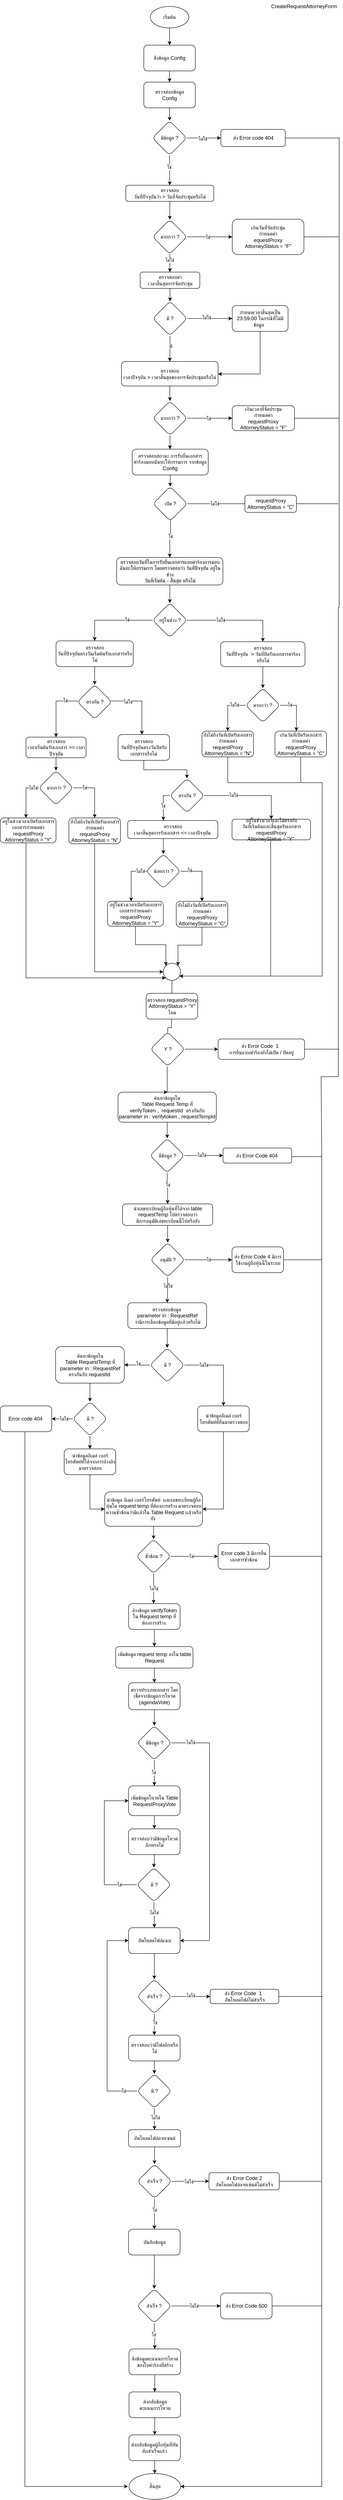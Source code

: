 <mxfile version="20.3.7" type="github" pages="2">
  <diagram id="W21dhTbmkytk5lZT4MXD" name="หน้า-1">
    <mxGraphModel dx="-303" dy="1892" grid="1" gridSize="10" guides="1" tooltips="1" connect="1" arrows="1" fold="1" page="1" pageScale="1" pageWidth="827" pageHeight="1169" math="0" shadow="0">
      <root>
        <mxCell id="0" />
        <mxCell id="1" parent="0" />
        <mxCell id="GbZkfAYd3vnJS4172JL1-101" style="edgeStyle=orthogonalEdgeStyle;rounded=0;orthogonalLoop=1;jettySize=auto;html=1;endArrow=none;endFill=0;" edge="1" parent="1" source="GbZkfAYd3vnJS4172JL1-36">
          <mxGeometry relative="1" as="geometry">
            <mxPoint x="2462" y="-834" as="targetPoint" />
          </mxGeometry>
        </mxCell>
        <mxCell id="GbZkfAYd3vnJS4172JL1-102" style="edgeStyle=orthogonalEdgeStyle;rounded=0;orthogonalLoop=1;jettySize=auto;html=1;endArrow=none;endFill=0;" edge="1" parent="1" source="GbZkfAYd3vnJS4172JL1-11">
          <mxGeometry relative="1" as="geometry">
            <mxPoint x="2462" y="-604" as="targetPoint" />
          </mxGeometry>
        </mxCell>
        <mxCell id="GbZkfAYd3vnJS4172JL1-103" style="edgeStyle=orthogonalEdgeStyle;rounded=0;orthogonalLoop=1;jettySize=auto;html=1;endArrow=none;endFill=0;" edge="1" parent="1">
          <mxGeometry relative="1" as="geometry">
            <mxPoint x="2460" y="1350" as="targetPoint" />
            <mxPoint x="2462" y="-835" as="sourcePoint" />
            <Array as="points">
              <mxPoint x="2462" y="258" />
              <mxPoint x="2460" y="258" />
            </Array>
          </mxGeometry>
        </mxCell>
        <mxCell id="GbZkfAYd3vnJS4172JL1-2" value="เริ่มต้น" style="ellipse;whiteSpace=wrap;html=1;container=0;" vertex="1" parent="1">
          <mxGeometry x="2022" y="-1140" width="90" height="50" as="geometry" />
        </mxCell>
        <mxCell id="GbZkfAYd3vnJS4172JL1-3" value="ดึงข้อมูล Config" style="rounded=1;whiteSpace=wrap;html=1;container=0;" vertex="1" parent="1">
          <mxGeometry x="2007" y="-1050" width="120" height="60" as="geometry" />
        </mxCell>
        <mxCell id="GbZkfAYd3vnJS4172JL1-4" value="" style="edgeStyle=orthogonalEdgeStyle;rounded=0;orthogonalLoop=1;jettySize=auto;html=1;" edge="1" parent="1" source="GbZkfAYd3vnJS4172JL1-2" target="GbZkfAYd3vnJS4172JL1-3">
          <mxGeometry relative="1" as="geometry" />
        </mxCell>
        <mxCell id="GbZkfAYd3vnJS4172JL1-5" value="ตรวจสอบ&lt;br&gt;วันที่ปัจจุบันว่า &amp;gt; วันที่จัดประชุมหรือไม่" style="rounded=1;whiteSpace=wrap;html=1;container=0;" vertex="1" parent="1">
          <mxGeometry x="1965" y="-724" width="205" height="37.5" as="geometry" />
        </mxCell>
        <mxCell id="GbZkfAYd3vnJS4172JL1-6" value="มากกว่า ?" style="rhombus;whiteSpace=wrap;html=1;rounded=1;container=0;" vertex="1" parent="1">
          <mxGeometry x="2027.5" y="-644" width="80" height="80" as="geometry" />
        </mxCell>
        <mxCell id="GbZkfAYd3vnJS4172JL1-7" value="" style="edgeStyle=orthogonalEdgeStyle;rounded=0;orthogonalLoop=1;jettySize=auto;html=1;" edge="1" parent="1" source="GbZkfAYd3vnJS4172JL1-5" target="GbZkfAYd3vnJS4172JL1-6">
          <mxGeometry relative="1" as="geometry" />
        </mxCell>
        <mxCell id="GbZkfAYd3vnJS4172JL1-8" value="ตรวจสอบค่า&lt;br&gt;เวลาสิ้นสุดการจัดประชุม" style="whiteSpace=wrap;html=1;rounded=1;container=0;" vertex="1" parent="1">
          <mxGeometry x="1998.5" y="-522" width="139" height="38" as="geometry" />
        </mxCell>
        <mxCell id="GbZkfAYd3vnJS4172JL1-9" value="" style="edgeStyle=orthogonalEdgeStyle;rounded=0;orthogonalLoop=1;jettySize=auto;html=1;" edge="1" parent="1" source="GbZkfAYd3vnJS4172JL1-6" target="GbZkfAYd3vnJS4172JL1-8">
          <mxGeometry relative="1" as="geometry" />
        </mxCell>
        <mxCell id="GbZkfAYd3vnJS4172JL1-10" value="ไม่ใช่" style="edgeLabel;html=1;align=center;verticalAlign=middle;resizable=0;points=[];container=0;" vertex="1" connectable="0" parent="GbZkfAYd3vnJS4172JL1-9">
          <mxGeometry x="-0.342" y="-1" relative="1" as="geometry">
            <mxPoint as="offset" />
          </mxGeometry>
        </mxCell>
        <mxCell id="GbZkfAYd3vnJS4172JL1-11" value="เกินวันที่จัดประชุม&lt;br&gt;กำหนดค่า &lt;br&gt;equestProxy&lt;br&gt;AttorneyStatus&amp;nbsp;= &quot;F&quot;" style="whiteSpace=wrap;html=1;rounded=1;container=0;" vertex="1" parent="1">
          <mxGeometry x="2213" y="-645" width="167" height="82.25" as="geometry" />
        </mxCell>
        <mxCell id="GbZkfAYd3vnJS4172JL1-12" value="" style="edgeStyle=orthogonalEdgeStyle;rounded=0;orthogonalLoop=1;jettySize=auto;html=1;" edge="1" parent="1" source="GbZkfAYd3vnJS4172JL1-6" target="GbZkfAYd3vnJS4172JL1-11">
          <mxGeometry relative="1" as="geometry" />
        </mxCell>
        <mxCell id="GbZkfAYd3vnJS4172JL1-13" value="ใช่" style="edgeLabel;html=1;align=center;verticalAlign=middle;resizable=0;points=[];container=0;" vertex="1" connectable="0" parent="GbZkfAYd3vnJS4172JL1-12">
          <mxGeometry x="-0.089" y="-1" relative="1" as="geometry">
            <mxPoint as="offset" />
          </mxGeometry>
        </mxCell>
        <mxCell id="GbZkfAYd3vnJS4172JL1-14" value="มี ?" style="rhombus;whiteSpace=wrap;html=1;rounded=1;container=0;" vertex="1" parent="1">
          <mxGeometry x="2028" y="-454" width="80" height="80" as="geometry" />
        </mxCell>
        <mxCell id="GbZkfAYd3vnJS4172JL1-15" value="" style="edgeStyle=orthogonalEdgeStyle;rounded=0;orthogonalLoop=1;jettySize=auto;html=1;" edge="1" parent="1" source="GbZkfAYd3vnJS4172JL1-8" target="GbZkfAYd3vnJS4172JL1-14">
          <mxGeometry relative="1" as="geometry" />
        </mxCell>
        <mxCell id="GbZkfAYd3vnJS4172JL1-16" value="กำหนดเวลาสิ้นสุดเป็น&lt;br&gt;23:59:00 ในกรณีที่ไม่มีข้อมูล&amp;nbsp;&amp;nbsp;" style="whiteSpace=wrap;html=1;rounded=1;container=0;" vertex="1" parent="1">
          <mxGeometry x="2213" y="-444" width="130" height="60" as="geometry" />
        </mxCell>
        <mxCell id="GbZkfAYd3vnJS4172JL1-17" value="" style="edgeStyle=orthogonalEdgeStyle;rounded=0;orthogonalLoop=1;jettySize=auto;html=1;" edge="1" parent="1" source="GbZkfAYd3vnJS4172JL1-14" target="GbZkfAYd3vnJS4172JL1-16">
          <mxGeometry relative="1" as="geometry" />
        </mxCell>
        <mxCell id="GbZkfAYd3vnJS4172JL1-18" value="ไม่ใช่" style="edgeLabel;html=1;align=center;verticalAlign=middle;resizable=0;points=[];container=0;" vertex="1" connectable="0" parent="GbZkfAYd3vnJS4172JL1-17">
          <mxGeometry x="-0.145" y="2" relative="1" as="geometry">
            <mxPoint as="offset" />
          </mxGeometry>
        </mxCell>
        <mxCell id="GbZkfAYd3vnJS4172JL1-19" value="ตรวจสอบ&lt;br&gt;เวลาปัจจุบัน &amp;gt; เวลาสิ้นสุดของการจัดประชุมหรือไม่" style="whiteSpace=wrap;html=1;rounded=1;container=0;" vertex="1" parent="1">
          <mxGeometry x="1955" y="-314" width="225" height="57" as="geometry" />
        </mxCell>
        <mxCell id="GbZkfAYd3vnJS4172JL1-20" value="" style="edgeStyle=orthogonalEdgeStyle;rounded=0;orthogonalLoop=1;jettySize=auto;html=1;" edge="1" parent="1" source="GbZkfAYd3vnJS4172JL1-14" target="GbZkfAYd3vnJS4172JL1-19">
          <mxGeometry relative="1" as="geometry" />
        </mxCell>
        <mxCell id="GbZkfAYd3vnJS4172JL1-21" value="มี" style="edgeLabel;html=1;align=center;verticalAlign=middle;resizable=0;points=[];container=0;" vertex="1" connectable="0" parent="GbZkfAYd3vnJS4172JL1-20">
          <mxGeometry x="-0.203" y="2" relative="1" as="geometry">
            <mxPoint as="offset" />
          </mxGeometry>
        </mxCell>
        <mxCell id="GbZkfAYd3vnJS4172JL1-22" style="edgeStyle=orthogonalEdgeStyle;rounded=0;orthogonalLoop=1;jettySize=auto;html=1;" edge="1" parent="1" source="GbZkfAYd3vnJS4172JL1-16" target="GbZkfAYd3vnJS4172JL1-19">
          <mxGeometry relative="1" as="geometry">
            <Array as="points">
              <mxPoint x="2278" y="-285" />
            </Array>
          </mxGeometry>
        </mxCell>
        <mxCell id="GbZkfAYd3vnJS4172JL1-207" value="" style="edgeStyle=orthogonalEdgeStyle;rounded=0;orthogonalLoop=1;jettySize=auto;html=1;" edge="1" parent="1" source="GbZkfAYd3vnJS4172JL1-23">
          <mxGeometry relative="1" as="geometry">
            <mxPoint x="2068" y="-110" as="targetPoint" />
          </mxGeometry>
        </mxCell>
        <mxCell id="GbZkfAYd3vnJS4172JL1-23" value="มากกว่า ?" style="rhombus;whiteSpace=wrap;html=1;rounded=1;container=0;" vertex="1" parent="1">
          <mxGeometry x="2028" y="-222" width="80" height="80" as="geometry" />
        </mxCell>
        <mxCell id="GbZkfAYd3vnJS4172JL1-24" value="" style="edgeStyle=orthogonalEdgeStyle;rounded=0;orthogonalLoop=1;jettySize=auto;html=1;" edge="1" parent="1" source="GbZkfAYd3vnJS4172JL1-19" target="GbZkfAYd3vnJS4172JL1-23">
          <mxGeometry relative="1" as="geometry" />
        </mxCell>
        <mxCell id="GbZkfAYd3vnJS4172JL1-25" style="edgeStyle=orthogonalEdgeStyle;rounded=0;orthogonalLoop=1;jettySize=auto;html=1;endArrow=none;endFill=0;" edge="1" parent="1" source="GbZkfAYd3vnJS4172JL1-26">
          <mxGeometry relative="1" as="geometry">
            <mxPoint x="2462" y="-182" as="targetPoint" />
          </mxGeometry>
        </mxCell>
        <mxCell id="GbZkfAYd3vnJS4172JL1-26" value="เกินเวลาที่จัดประชุม&lt;br&gt;กำหนดค่า&lt;br&gt;requestProxy&lt;br&gt;AttorneyStatus&amp;nbsp;= &quot;F&quot;" style="whiteSpace=wrap;html=1;rounded=1;container=0;" vertex="1" parent="1">
          <mxGeometry x="2213" y="-211" width="145" height="58" as="geometry" />
        </mxCell>
        <mxCell id="GbZkfAYd3vnJS4172JL1-27" value="" style="edgeStyle=orthogonalEdgeStyle;rounded=0;orthogonalLoop=1;jettySize=auto;html=1;" edge="1" parent="1" source="GbZkfAYd3vnJS4172JL1-23" target="GbZkfAYd3vnJS4172JL1-26">
          <mxGeometry relative="1" as="geometry" />
        </mxCell>
        <mxCell id="GbZkfAYd3vnJS4172JL1-28" value="ใช่" style="edgeLabel;html=1;align=center;verticalAlign=middle;resizable=0;points=[];container=0;" vertex="1" connectable="0" parent="GbZkfAYd3vnJS4172JL1-27">
          <mxGeometry x="-0.058" y="-1" relative="1" as="geometry">
            <mxPoint as="offset" />
          </mxGeometry>
        </mxCell>
        <mxCell id="GbZkfAYd3vnJS4172JL1-32" value="ตรวจสอบข้อมูล &lt;br&gt;Config" style="whiteSpace=wrap;html=1;rounded=1;glass=0;strokeWidth=1;shadow=0;container=0;" vertex="1" parent="1">
          <mxGeometry x="2007" y="-964" width="120" height="60" as="geometry" />
        </mxCell>
        <mxCell id="GbZkfAYd3vnJS4172JL1-33" value="" style="edgeStyle=orthogonalEdgeStyle;rounded=0;orthogonalLoop=1;jettySize=auto;html=1;entryX=0.5;entryY=0;entryDx=0;entryDy=0;" edge="1" parent="1" source="GbZkfAYd3vnJS4172JL1-3" target="GbZkfAYd3vnJS4172JL1-32">
          <mxGeometry relative="1" as="geometry" />
        </mxCell>
        <mxCell id="GbZkfAYd3vnJS4172JL1-34" value="มีข้อมูล ?" style="rhombus;whiteSpace=wrap;html=1;rounded=1;glass=0;strokeWidth=1;shadow=0;container=0;" vertex="1" parent="1">
          <mxGeometry x="2027" y="-874" width="80" height="80" as="geometry" />
        </mxCell>
        <mxCell id="GbZkfAYd3vnJS4172JL1-35" value="" style="edgeStyle=orthogonalEdgeStyle;rounded=0;orthogonalLoop=1;jettySize=auto;html=1;" edge="1" parent="1" source="GbZkfAYd3vnJS4172JL1-32" target="GbZkfAYd3vnJS4172JL1-34">
          <mxGeometry relative="1" as="geometry" />
        </mxCell>
        <mxCell id="GbZkfAYd3vnJS4172JL1-36" value="ส่ง Error code 404" style="whiteSpace=wrap;html=1;rounded=1;glass=0;strokeWidth=1;shadow=0;container=0;" vertex="1" parent="1">
          <mxGeometry x="2186.5" y="-854" width="150" height="40" as="geometry" />
        </mxCell>
        <mxCell id="GbZkfAYd3vnJS4172JL1-37" value="" style="edgeStyle=orthogonalEdgeStyle;rounded=0;orthogonalLoop=1;jettySize=auto;html=1;" edge="1" parent="1" source="GbZkfAYd3vnJS4172JL1-34" target="GbZkfAYd3vnJS4172JL1-36">
          <mxGeometry relative="1" as="geometry" />
        </mxCell>
        <mxCell id="GbZkfAYd3vnJS4172JL1-38" value="ไม่ใช่" style="edgeLabel;html=1;align=center;verticalAlign=middle;resizable=0;points=[];container=0;" vertex="1" connectable="0" parent="GbZkfAYd3vnJS4172JL1-37">
          <mxGeometry x="-0.08" y="-2" relative="1" as="geometry">
            <mxPoint as="offset" />
          </mxGeometry>
        </mxCell>
        <mxCell id="GbZkfAYd3vnJS4172JL1-39" value="" style="edgeStyle=orthogonalEdgeStyle;rounded=0;orthogonalLoop=1;jettySize=auto;html=1;" edge="1" parent="1" source="GbZkfAYd3vnJS4172JL1-34" target="GbZkfAYd3vnJS4172JL1-5">
          <mxGeometry relative="1" as="geometry">
            <mxPoint x="2067" y="-726" as="targetPoint" />
          </mxGeometry>
        </mxCell>
        <mxCell id="GbZkfAYd3vnJS4172JL1-40" value="ใช่" style="edgeLabel;html=1;align=center;verticalAlign=middle;resizable=0;points=[];container=0;" vertex="1" connectable="0" parent="GbZkfAYd3vnJS4172JL1-39">
          <mxGeometry x="-0.209" y="-1" relative="1" as="geometry">
            <mxPoint as="offset" />
          </mxGeometry>
        </mxCell>
        <mxCell id="GbZkfAYd3vnJS4172JL1-208" style="edgeStyle=orthogonalEdgeStyle;rounded=0;orthogonalLoop=1;jettySize=auto;html=1;endArrow=none;endFill=0;" edge="1" parent="1" source="GbZkfAYd3vnJS4172JL1-202">
          <mxGeometry relative="1" as="geometry">
            <mxPoint x="2460.0" y="17" as="targetPoint" />
          </mxGeometry>
        </mxCell>
        <mxCell id="GbZkfAYd3vnJS4172JL1-198" value="ตรวจสอบสถานะ การรับยื่นเอกสารคำร้องมอบฉันทะให้กรรมการ จากข้อมูล Config" style="rounded=1;whiteSpace=wrap;html=1;" vertex="1" parent="1">
          <mxGeometry x="1980" y="-110" width="177" height="60" as="geometry" />
        </mxCell>
        <mxCell id="GbZkfAYd3vnJS4172JL1-199" value="" style="edgeStyle=orthogonalEdgeStyle;rounded=0;orthogonalLoop=1;jettySize=auto;html=1;endArrow=classic;endFill=1;entryX=0.5;entryY=0;entryDx=0;entryDy=0;" edge="1" parent="1" target="GbZkfAYd3vnJS4172JL1-29">
          <mxGeometry relative="1" as="geometry">
            <mxPoint x="2069" y="128" as="targetPoint" />
            <mxPoint x="2069" y="50" as="sourcePoint" />
            <Array as="points" />
          </mxGeometry>
        </mxCell>
        <mxCell id="GbZkfAYd3vnJS4172JL1-200" value="ใช่" style="edgeLabel;html=1;align=center;verticalAlign=middle;resizable=0;points=[];" vertex="1" connectable="0" parent="GbZkfAYd3vnJS4172JL1-199">
          <mxGeometry x="-0.081" y="-1" relative="1" as="geometry">
            <mxPoint as="offset" />
          </mxGeometry>
        </mxCell>
        <mxCell id="GbZkfAYd3vnJS4172JL1-201" value="เปิด ?" style="rhombus;whiteSpace=wrap;html=1;rounded=1;" vertex="1" parent="1">
          <mxGeometry x="2028.5" y="-23" width="80" height="80" as="geometry" />
        </mxCell>
        <mxCell id="GbZkfAYd3vnJS4172JL1-202" value="requestProxy&lt;br&gt;AttorneyStatus&amp;nbsp;= &quot;C&quot;" style="whiteSpace=wrap;html=1;rounded=1;" vertex="1" parent="1">
          <mxGeometry x="2242.5" y="-3" width="120" height="40" as="geometry" />
        </mxCell>
        <mxCell id="GbZkfAYd3vnJS4172JL1-203" value="" style="edgeStyle=orthogonalEdgeStyle;rounded=0;orthogonalLoop=1;jettySize=auto;html=1;endArrow=classic;endFill=1;" edge="1" parent="1" source="GbZkfAYd3vnJS4172JL1-198" target="GbZkfAYd3vnJS4172JL1-201">
          <mxGeometry relative="1" as="geometry" />
        </mxCell>
        <mxCell id="GbZkfAYd3vnJS4172JL1-204" style="edgeStyle=orthogonalEdgeStyle;rounded=0;orthogonalLoop=1;jettySize=auto;html=1;endArrow=none;endFill=0;entryX=0;entryY=0.5;entryDx=0;entryDy=0;" edge="1" parent="1" source="GbZkfAYd3vnJS4172JL1-201" target="GbZkfAYd3vnJS4172JL1-202">
          <mxGeometry relative="1" as="geometry">
            <mxPoint x="2510" y="17" as="targetPoint" />
          </mxGeometry>
        </mxCell>
        <mxCell id="GbZkfAYd3vnJS4172JL1-205" value="ไม่ใช่" style="edgeLabel;html=1;align=center;verticalAlign=middle;resizable=0;points=[];" vertex="1" connectable="0" parent="GbZkfAYd3vnJS4172JL1-204">
          <mxGeometry x="0.021" relative="1" as="geometry">
            <mxPoint x="-5" as="offset" />
          </mxGeometry>
        </mxCell>
        <mxCell id="GbZkfAYd3vnJS4172JL1-104" value="ค้นหาข้อมูลใน &lt;br&gt;Table Request Temp ที่ &lt;br&gt;verifyToken ,&amp;nbsp; requestId&amp;nbsp; ตรงกันกับ parameter in : verifytoken , requestTempId" style="rounded=1;whiteSpace=wrap;html=1;container=0;" vertex="1" parent="1">
          <mxGeometry x="1947" y="1386" width="229" height="70" as="geometry" />
        </mxCell>
        <mxCell id="GbZkfAYd3vnJS4172JL1-105" value="มีข้อมูล ?" style="rhombus;whiteSpace=wrap;html=1;rounded=1;container=0;" vertex="1" parent="1">
          <mxGeometry x="2021.5" y="1493.5" width="80" height="80" as="geometry" />
        </mxCell>
        <mxCell id="GbZkfAYd3vnJS4172JL1-106" value="" style="edgeStyle=orthogonalEdgeStyle;rounded=0;orthogonalLoop=1;jettySize=auto;html=1;" edge="1" parent="1" source="GbZkfAYd3vnJS4172JL1-104" target="GbZkfAYd3vnJS4172JL1-105">
          <mxGeometry relative="1" as="geometry">
            <mxPoint x="2061.5" y="1453.5" as="sourcePoint" />
          </mxGeometry>
        </mxCell>
        <mxCell id="GbZkfAYd3vnJS4172JL1-107" style="edgeStyle=orthogonalEdgeStyle;rounded=0;orthogonalLoop=1;jettySize=auto;html=1;endArrow=none;endFill=0;" edge="1" parent="1">
          <mxGeometry relative="1" as="geometry">
            <mxPoint x="2421.5" y="1536" as="targetPoint" />
            <mxPoint x="2351.5" y="1536" as="sourcePoint" />
            <Array as="points">
              <mxPoint x="2421.5" y="1536" />
            </Array>
          </mxGeometry>
        </mxCell>
        <mxCell id="GbZkfAYd3vnJS4172JL1-108" value="ส่ง Error Code 404&amp;nbsp;" style="whiteSpace=wrap;html=1;rounded=1;container=0;" vertex="1" parent="1">
          <mxGeometry x="2191.5" y="1516" width="160" height="35" as="geometry" />
        </mxCell>
        <mxCell id="GbZkfAYd3vnJS4172JL1-109" value="" style="edgeStyle=orthogonalEdgeStyle;rounded=0;orthogonalLoop=1;jettySize=auto;html=1;" edge="1" parent="1" source="GbZkfAYd3vnJS4172JL1-105" target="GbZkfAYd3vnJS4172JL1-108">
          <mxGeometry relative="1" as="geometry" />
        </mxCell>
        <mxCell id="GbZkfAYd3vnJS4172JL1-110" value="ไม่ใช่" style="edgeLabel;html=1;align=center;verticalAlign=middle;resizable=0;points=[];container=0;" vertex="1" connectable="0" parent="GbZkfAYd3vnJS4172JL1-109">
          <mxGeometry x="-0.099" y="1" relative="1" as="geometry">
            <mxPoint as="offset" />
          </mxGeometry>
        </mxCell>
        <mxCell id="GbZkfAYd3vnJS4172JL1-111" value="" style="edgeStyle=orthogonalEdgeStyle;rounded=0;orthogonalLoop=1;jettySize=auto;html=1;entryX=0.5;entryY=0;entryDx=0;entryDy=0;" edge="1" parent="1" source="GbZkfAYd3vnJS4172JL1-105" target="GbZkfAYd3vnJS4172JL1-120">
          <mxGeometry relative="1" as="geometry">
            <mxPoint x="2061.5" y="1636" as="targetPoint" />
          </mxGeometry>
        </mxCell>
        <mxCell id="GbZkfAYd3vnJS4172JL1-112" value="ใช่" style="edgeLabel;html=1;align=center;verticalAlign=middle;resizable=0;points=[];container=0;" vertex="1" connectable="0" parent="GbZkfAYd3vnJS4172JL1-111">
          <mxGeometry x="-0.232" y="1" relative="1" as="geometry">
            <mxPoint as="offset" />
          </mxGeometry>
        </mxCell>
        <mxCell id="GbZkfAYd3vnJS4172JL1-113" style="edgeStyle=orthogonalEdgeStyle;rounded=0;orthogonalLoop=1;jettySize=auto;html=1;entryX=1;entryY=0.5;entryDx=0;entryDy=0;" edge="1" parent="1" target="GbZkfAYd3vnJS4172JL1-193">
          <mxGeometry relative="1" as="geometry">
            <mxPoint x="2422" y="4640" as="targetPoint" />
            <mxPoint x="2421.5" y="1536" as="sourcePoint" />
            <Array as="points">
              <mxPoint x="2422" y="4630" />
            </Array>
          </mxGeometry>
        </mxCell>
        <mxCell id="GbZkfAYd3vnJS4172JL1-114" value="" style="endArrow=none;html=1;rounded=0;" edge="1" parent="1">
          <mxGeometry width="50" height="50" relative="1" as="geometry">
            <mxPoint x="2421.5" y="1536" as="sourcePoint" />
            <mxPoint x="2460" y="1350" as="targetPoint" />
            <Array as="points">
              <mxPoint x="2420" y="1350" />
              <mxPoint x="2440" y="1350" />
            </Array>
          </mxGeometry>
        </mxCell>
        <mxCell id="GbZkfAYd3vnJS4172JL1-115" value="" style="edgeStyle=orthogonalEdgeStyle;rounded=0;orthogonalLoop=1;jettySize=auto;html=1;endArrow=classic;endFill=1;" edge="1" parent="1">
          <mxGeometry relative="1" as="geometry">
            <mxPoint x="2061.5" y="1326.0" as="sourcePoint" />
            <mxPoint x="2062.518" y="1386.0" as="targetPoint" />
            <Array as="points">
              <mxPoint x="2061.5" y="1386" />
            </Array>
          </mxGeometry>
        </mxCell>
        <mxCell id="GbZkfAYd3vnJS4172JL1-116" style="edgeStyle=orthogonalEdgeStyle;rounded=0;orthogonalLoop=1;jettySize=auto;html=1;endArrow=none;endFill=0;" edge="1" parent="1" source="GbZkfAYd3vnJS4172JL1-117">
          <mxGeometry relative="1" as="geometry">
            <mxPoint x="2461.5" y="1286" as="targetPoint" />
          </mxGeometry>
        </mxCell>
        <mxCell id="GbZkfAYd3vnJS4172JL1-117" value="ส่ง Error Code&amp;nbsp;&lt;span style=&quot;&quot;&gt; &lt;/span&gt;1&amp;nbsp;&amp;nbsp;&lt;br&gt;การยื่นแบบคำร้องยังไม่เปิด / ปิดอยู่" style="whiteSpace=wrap;html=1;rounded=1;container=0;" vertex="1" parent="1">
          <mxGeometry x="2180" y="1262.25" width="201.5" height="47.5" as="geometry" />
        </mxCell>
        <mxCell id="GbZkfAYd3vnJS4172JL1-118" style="edgeStyle=orthogonalEdgeStyle;rounded=0;orthogonalLoop=1;jettySize=auto;html=1;entryX=0;entryY=0.5;entryDx=0;entryDy=0;endArrow=classic;endFill=1;" edge="1" parent="1" source="GbZkfAYd3vnJS4172JL1-99" target="GbZkfAYd3vnJS4172JL1-117">
          <mxGeometry relative="1" as="geometry" />
        </mxCell>
        <mxCell id="GbZkfAYd3vnJS4172JL1-120" value="นำเลขทะเบียนผู้ถือหุ้นที่ได้จาก table requestTemp ไปตรวจสอบว่า&lt;br&gt;มีการอนุมัติเลขทะเบียนนี้ไปหรือยัง" style="rounded=1;whiteSpace=wrap;html=1;container=0;" vertex="1" parent="1">
          <mxGeometry x="1957.5" y="1646" width="210" height="50" as="geometry" />
        </mxCell>
        <mxCell id="GbZkfAYd3vnJS4172JL1-121" style="edgeStyle=orthogonalEdgeStyle;rounded=0;orthogonalLoop=1;jettySize=auto;html=1;endArrow=none;endFill=0;" edge="1" parent="1" source="GbZkfAYd3vnJS4172JL1-124">
          <mxGeometry relative="1" as="geometry">
            <mxPoint x="2421.5" y="1776" as="targetPoint" />
          </mxGeometry>
        </mxCell>
        <mxCell id="GbZkfAYd3vnJS4172JL1-123" value="อนุมัติ ?" style="rhombus;whiteSpace=wrap;html=1;rounded=1;container=0;" vertex="1" parent="1">
          <mxGeometry x="2022.5" y="1736" width="80" height="80" as="geometry" />
        </mxCell>
        <mxCell id="GbZkfAYd3vnJS4172JL1-119" value="" style="edgeStyle=orthogonalEdgeStyle;rounded=0;orthogonalLoop=1;jettySize=auto;html=1;endArrow=classic;endFill=1;" edge="1" parent="1" source="GbZkfAYd3vnJS4172JL1-120" target="GbZkfAYd3vnJS4172JL1-123">
          <mxGeometry relative="1" as="geometry" />
        </mxCell>
        <mxCell id="GbZkfAYd3vnJS4172JL1-124" value="ส่ง Error Code 4 มีการใช้งานผู้ถือหุ้นนี้ในระบบ" style="whiteSpace=wrap;html=1;rounded=1;container=0;" vertex="1" parent="1">
          <mxGeometry x="2212.5" y="1746" width="120" height="60" as="geometry" />
        </mxCell>
        <mxCell id="GbZkfAYd3vnJS4172JL1-125" value="ใช่" style="edgeStyle=orthogonalEdgeStyle;rounded=0;orthogonalLoop=1;jettySize=auto;html=1;" edge="1" parent="1" source="GbZkfAYd3vnJS4172JL1-123" target="GbZkfAYd3vnJS4172JL1-124">
          <mxGeometry relative="1" as="geometry" />
        </mxCell>
        <mxCell id="GbZkfAYd3vnJS4172JL1-126" value="ไม่ใช่" style="edgeLabel;html=1;align=center;verticalAlign=middle;resizable=0;points=[];container=0;" vertex="1" connectable="0" parent="1">
          <mxGeometry x="2062.5" y="1836.263" as="geometry" />
        </mxCell>
        <mxCell id="GbZkfAYd3vnJS4172JL1-128" value="ตรวจสอบข้อมูล&amp;nbsp;&lt;br&gt;parameter in : RequestRef&lt;br&gt;ว่ามีการเลือกข้อมูลที่มีอยู่เเล้วหรือไม่" style="rounded=1;whiteSpace=wrap;html=1;container=0;" vertex="1" parent="1">
          <mxGeometry x="1969.75" y="1876" width="183.5" height="60" as="geometry" />
        </mxCell>
        <mxCell id="GbZkfAYd3vnJS4172JL1-122" style="edgeStyle=orthogonalEdgeStyle;rounded=0;orthogonalLoop=1;jettySize=auto;html=1;endArrow=classic;endFill=1;" edge="1" parent="1" source="GbZkfAYd3vnJS4172JL1-123" target="GbZkfAYd3vnJS4172JL1-128">
          <mxGeometry relative="1" as="geometry">
            <mxPoint x="2062.5" y="1866" as="targetPoint" />
          </mxGeometry>
        </mxCell>
        <mxCell id="GbZkfAYd3vnJS4172JL1-133" value="มี ?" style="rhombus;whiteSpace=wrap;html=1;rounded=1;container=0;" vertex="1" parent="1">
          <mxGeometry x="2021.5" y="1981" width="80" height="80" as="geometry" />
        </mxCell>
        <mxCell id="GbZkfAYd3vnJS4172JL1-127" value="" style="edgeStyle=orthogonalEdgeStyle;rounded=0;orthogonalLoop=1;jettySize=auto;html=1;endArrow=classic;endFill=1;" edge="1" parent="1" source="GbZkfAYd3vnJS4172JL1-128" target="GbZkfAYd3vnJS4172JL1-133">
          <mxGeometry relative="1" as="geometry" />
        </mxCell>
        <mxCell id="GbZkfAYd3vnJS4172JL1-135" value="ค้นหาข้อมูลใน&lt;br&gt;Table RequestTemp ที่&lt;br&gt;parameter in : RequestRef ตรงกันกับ requestId&amp;nbsp;" style="whiteSpace=wrap;html=1;rounded=1;container=0;" vertex="1" parent="1">
          <mxGeometry x="1801.5" y="1978" width="160" height="85" as="geometry" />
        </mxCell>
        <mxCell id="GbZkfAYd3vnJS4172JL1-129" value="" style="edgeStyle=orthogonalEdgeStyle;rounded=0;orthogonalLoop=1;jettySize=auto;html=1;endArrow=classic;endFill=1;" edge="1" parent="1" source="GbZkfAYd3vnJS4172JL1-133" target="GbZkfAYd3vnJS4172JL1-135">
          <mxGeometry relative="1" as="geometry" />
        </mxCell>
        <mxCell id="GbZkfAYd3vnJS4172JL1-130" value="ใช่" style="edgeLabel;html=1;align=center;verticalAlign=middle;resizable=0;points=[];container=0;" vertex="1" connectable="0" parent="GbZkfAYd3vnJS4172JL1-129">
          <mxGeometry x="-0.072" y="-3" relative="1" as="geometry">
            <mxPoint as="offset" />
          </mxGeometry>
        </mxCell>
        <mxCell id="GbZkfAYd3vnJS4172JL1-139" value="มี ?" style="rhombus;whiteSpace=wrap;html=1;rounded=1;container=0;" vertex="1" parent="1">
          <mxGeometry x="1841.5" y="2106" width="80" height="80" as="geometry" />
        </mxCell>
        <mxCell id="GbZkfAYd3vnJS4172JL1-134" value="" style="edgeStyle=orthogonalEdgeStyle;rounded=0;orthogonalLoop=1;jettySize=auto;html=1;endArrow=classic;endFill=1;" edge="1" parent="1" source="GbZkfAYd3vnJS4172JL1-135" target="GbZkfAYd3vnJS4172JL1-139">
          <mxGeometry relative="1" as="geometry" />
        </mxCell>
        <mxCell id="GbZkfAYd3vnJS4172JL1-211" style="edgeStyle=orthogonalEdgeStyle;rounded=0;orthogonalLoop=1;jettySize=auto;html=1;endArrow=classic;endFill=1;" edge="1" parent="1" source="GbZkfAYd3vnJS4172JL1-140">
          <mxGeometry relative="1" as="geometry">
            <mxPoint x="1970" y="4630" as="targetPoint" />
            <Array as="points">
              <mxPoint x="1730" y="4630" />
            </Array>
          </mxGeometry>
        </mxCell>
        <mxCell id="GbZkfAYd3vnJS4172JL1-140" value="Error code 404&amp;nbsp;" style="whiteSpace=wrap;html=1;rounded=1;container=0;" vertex="1" parent="1">
          <mxGeometry x="1672.5" y="2116" width="120" height="60" as="geometry" />
        </mxCell>
        <mxCell id="GbZkfAYd3vnJS4172JL1-136" value="" style="edgeStyle=orthogonalEdgeStyle;rounded=0;orthogonalLoop=1;jettySize=auto;html=1;endArrow=classic;endFill=1;" edge="1" parent="1" source="GbZkfAYd3vnJS4172JL1-139" target="GbZkfAYd3vnJS4172JL1-140">
          <mxGeometry relative="1" as="geometry" />
        </mxCell>
        <mxCell id="GbZkfAYd3vnJS4172JL1-137" value="ไม่ใช่" style="edgeLabel;html=1;align=center;verticalAlign=middle;resizable=0;points=[];container=0;" vertex="1" connectable="0" parent="GbZkfAYd3vnJS4172JL1-136">
          <mxGeometry x="-0.141" relative="1" as="geometry">
            <mxPoint as="offset" />
          </mxGeometry>
        </mxCell>
        <mxCell id="GbZkfAYd3vnJS4172JL1-142" value="นำข้อมูล อีเมล์ เบอร์โทรศัพท์&amp;nbsp; เเละเลขทะเบียนผู้ถือหุ้นใน request temp ที่ต้องการสร้าง มาตรวจสอบความซ้ำซ้อนว่ามีเเล้วใน Table Request เเล้วหรือยัง&amp;nbsp;" style="whiteSpace=wrap;html=1;rounded=1;container=0;" vertex="1" parent="1">
          <mxGeometry x="1916" y="2316" width="227.5" height="80" as="geometry" />
        </mxCell>
        <mxCell id="GbZkfAYd3vnJS4172JL1-145" value="ไม่ใช่" style="edgeStyle=orthogonalEdgeStyle;rounded=0;orthogonalLoop=1;jettySize=auto;html=1;endArrow=classic;endFill=1;entryX=0.5;entryY=0;entryDx=0;entryDy=0;" edge="1" parent="1" source="GbZkfAYd3vnJS4172JL1-146">
          <mxGeometry relative="1" as="geometry">
            <mxPoint x="2029.75" y="2576" as="targetPoint" />
          </mxGeometry>
        </mxCell>
        <mxCell id="GbZkfAYd3vnJS4172JL1-146" value="ซ้ำซ้อน ?" style="rhombus;whiteSpace=wrap;html=1;rounded=1;container=0;" vertex="1" parent="1">
          <mxGeometry x="1989.75" y="2426" width="80" height="80" as="geometry" />
        </mxCell>
        <mxCell id="GbZkfAYd3vnJS4172JL1-141" value="" style="edgeStyle=orthogonalEdgeStyle;rounded=0;orthogonalLoop=1;jettySize=auto;html=1;endArrow=classic;endFill=1;" edge="1" parent="1" source="GbZkfAYd3vnJS4172JL1-142" target="GbZkfAYd3vnJS4172JL1-146">
          <mxGeometry relative="1" as="geometry" />
        </mxCell>
        <mxCell id="GbZkfAYd3vnJS4172JL1-147" style="edgeStyle=orthogonalEdgeStyle;rounded=0;orthogonalLoop=1;jettySize=auto;html=1;endArrow=none;endFill=0;" edge="1" parent="1" source="GbZkfAYd3vnJS4172JL1-148">
          <mxGeometry relative="1" as="geometry">
            <mxPoint x="2421.5" y="2466" as="targetPoint" />
          </mxGeometry>
        </mxCell>
        <mxCell id="GbZkfAYd3vnJS4172JL1-148" value="Error code 3 มีการยื่นเอกสารซ้ำซ้อน" style="whiteSpace=wrap;html=1;rounded=1;container=0;" vertex="1" parent="1">
          <mxGeometry x="2180" y="2436" width="120" height="60" as="geometry" />
        </mxCell>
        <mxCell id="GbZkfAYd3vnJS4172JL1-143" value="" style="edgeStyle=orthogonalEdgeStyle;rounded=0;orthogonalLoop=1;jettySize=auto;html=1;endArrow=classic;endFill=1;" edge="1" parent="1" source="GbZkfAYd3vnJS4172JL1-146" target="GbZkfAYd3vnJS4172JL1-148">
          <mxGeometry relative="1" as="geometry" />
        </mxCell>
        <mxCell id="GbZkfAYd3vnJS4172JL1-144" value="ใช่" style="edgeLabel;html=1;align=center;verticalAlign=middle;resizable=0;points=[];container=0;" vertex="1" connectable="0" parent="GbZkfAYd3vnJS4172JL1-143">
          <mxGeometry x="-0.139" relative="1" as="geometry">
            <mxPoint as="offset" />
          </mxGeometry>
        </mxCell>
        <mxCell id="GbZkfAYd3vnJS4172JL1-131" value="" style="edgeStyle=orthogonalEdgeStyle;rounded=0;orthogonalLoop=1;jettySize=auto;html=1;endArrow=classic;endFill=1;entryX=0.5;entryY=0;entryDx=0;entryDy=0;" edge="1" parent="1" source="GbZkfAYd3vnJS4172JL1-133" target="GbZkfAYd3vnJS4172JL1-209">
          <mxGeometry relative="1" as="geometry">
            <mxPoint x="2186.5" y="2021" as="targetPoint" />
          </mxGeometry>
        </mxCell>
        <mxCell id="GbZkfAYd3vnJS4172JL1-132" value="ไม่ใช่" style="edgeLabel;html=1;align=center;verticalAlign=middle;resizable=0;points=[];container=0;" vertex="1" connectable="0" parent="GbZkfAYd3vnJS4172JL1-131">
          <mxGeometry x="-0.297" y="2" relative="1" as="geometry">
            <mxPoint x="-20" y="2" as="offset" />
          </mxGeometry>
        </mxCell>
        <mxCell id="GbZkfAYd3vnJS4172JL1-157" style="edgeStyle=orthogonalEdgeStyle;rounded=0;orthogonalLoop=1;jettySize=auto;html=1;entryX=0;entryY=0.5;entryDx=0;entryDy=0;endArrow=classic;endFill=1;" edge="1" parent="1" source="GbZkfAYd3vnJS4172JL1-158" target="GbZkfAYd3vnJS4172JL1-142">
          <mxGeometry relative="1" as="geometry" />
        </mxCell>
        <mxCell id="GbZkfAYd3vnJS4172JL1-158" value="นำข้อมูลอีเมล์ เบอร์โทรศัพท์ที่ได้จากการอ้างอิงมาตรวจสอบ" style="whiteSpace=wrap;html=1;rounded=1;container=0;" vertex="1" parent="1">
          <mxGeometry x="1821.5" y="2216" width="120" height="60" as="geometry" />
        </mxCell>
        <mxCell id="GbZkfAYd3vnJS4172JL1-138" value="" style="edgeStyle=orthogonalEdgeStyle;rounded=0;orthogonalLoop=1;jettySize=auto;html=1;endArrow=classic;endFill=1;" edge="1" parent="1" source="GbZkfAYd3vnJS4172JL1-139" target="GbZkfAYd3vnJS4172JL1-158">
          <mxGeometry relative="1" as="geometry" />
        </mxCell>
        <mxCell id="GbZkfAYd3vnJS4172JL1-29" value="&lt;span style=&quot;color: rgb(0, 0, 0); font-family: Helvetica; font-size: 12px; font-style: normal; font-variant-ligatures: normal; font-variant-caps: normal; font-weight: 400; letter-spacing: normal; orphans: 2; text-align: center; text-indent: 0px; text-transform: none; widows: 2; word-spacing: 0px; -webkit-text-stroke-width: 0px; background-color: rgb(248, 249, 250); text-decoration-thickness: initial; text-decoration-style: initial; text-decoration-color: initial; float: none; display: inline !important;&quot;&gt;ตรวจสอบวันที่ในการรับยื่นเอกสารแบบคำร้องการมอบฉันทะให้กรรมการ โดยตรวจสอบว่า วันที่ปัจจุบัน อยู่ในช่วง&lt;/span&gt;&lt;br style=&quot;color: rgb(0, 0, 0); font-family: Helvetica; font-size: 12px; font-style: normal; font-variant-ligatures: normal; font-variant-caps: normal; font-weight: 400; letter-spacing: normal; orphans: 2; text-align: center; text-indent: 0px; text-transform: none; widows: 2; word-spacing: 0px; -webkit-text-stroke-width: 0px; background-color: rgb(248, 249, 250); text-decoration-thickness: initial; text-decoration-style: initial; text-decoration-color: initial;&quot;&gt;&lt;span style=&quot;color: rgb(0, 0, 0); font-family: Helvetica; font-size: 12px; font-style: normal; font-variant-ligatures: normal; font-variant-caps: normal; font-weight: 400; letter-spacing: normal; orphans: 2; text-align: center; text-indent: 0px; text-transform: none; widows: 2; word-spacing: 0px; -webkit-text-stroke-width: 0px; background-color: rgb(248, 249, 250); text-decoration-thickness: initial; text-decoration-style: initial; text-decoration-color: initial; float: none; display: inline !important;&quot;&gt;วันที่เริ่มต้น - สิ้นสุด หรือไม่&lt;/span&gt;" style="whiteSpace=wrap;html=1;rounded=1;container=0;" vertex="1" parent="1">
          <mxGeometry x="1943.75" y="142" width="247.5" height="64" as="geometry" />
        </mxCell>
        <mxCell id="GbZkfAYd3vnJS4172JL1-41" value="อยู่ในช่วง ?" style="rhombus;whiteSpace=wrap;html=1;rounded=1;container=0;" vertex="1" parent="1">
          <mxGeometry x="2027.5" y="248" width="80" height="80" as="geometry" />
        </mxCell>
        <mxCell id="GbZkfAYd3vnJS4172JL1-42" value="" style="edgeStyle=orthogonalEdgeStyle;rounded=0;orthogonalLoop=1;jettySize=auto;html=1;" edge="1" parent="1" source="GbZkfAYd3vnJS4172JL1-29" target="GbZkfAYd3vnJS4172JL1-41">
          <mxGeometry relative="1" as="geometry" />
        </mxCell>
        <mxCell id="GbZkfAYd3vnJS4172JL1-43" value="ตรวจสอบ&lt;br&gt;วันที่ปัจจุบัน&amp;nbsp; &amp;gt; วันที่ปิดรับเอกสารคำร้อง&lt;br&gt;หรือไม่" style="whiteSpace=wrap;html=1;rounded=1;container=0;" vertex="1" parent="1">
          <mxGeometry x="2186" y="338" width="196.5" height="58" as="geometry" />
        </mxCell>
        <mxCell id="GbZkfAYd3vnJS4172JL1-44" value="" style="edgeStyle=orthogonalEdgeStyle;rounded=0;orthogonalLoop=1;jettySize=auto;html=1;" edge="1" parent="1" source="GbZkfAYd3vnJS4172JL1-41" target="GbZkfAYd3vnJS4172JL1-43">
          <mxGeometry relative="1" as="geometry" />
        </mxCell>
        <mxCell id="GbZkfAYd3vnJS4172JL1-45" value="ไม่ใช่" style="edgeLabel;html=1;align=center;verticalAlign=middle;resizable=0;points=[];container=0;" vertex="1" connectable="0" parent="GbZkfAYd3vnJS4172JL1-44">
          <mxGeometry x="-0.069" y="1" relative="1" as="geometry">
            <mxPoint x="-27" y="1" as="offset" />
          </mxGeometry>
        </mxCell>
        <mxCell id="GbZkfAYd3vnJS4172JL1-46" value="มากกว่า ?" style="rhombus;whiteSpace=wrap;html=1;rounded=1;container=0;" vertex="1" parent="1">
          <mxGeometry x="2244.25" y="446" width="80" height="80" as="geometry" />
        </mxCell>
        <mxCell id="GbZkfAYd3vnJS4172JL1-47" value="" style="edgeStyle=orthogonalEdgeStyle;rounded=0;orthogonalLoop=1;jettySize=auto;html=1;" edge="1" parent="1" source="GbZkfAYd3vnJS4172JL1-43" target="GbZkfAYd3vnJS4172JL1-46">
          <mxGeometry relative="1" as="geometry" />
        </mxCell>
        <mxCell id="GbZkfAYd3vnJS4172JL1-48" style="edgeStyle=orthogonalEdgeStyle;rounded=0;orthogonalLoop=1;jettySize=auto;html=1;endArrow=none;endFill=0;" edge="1" parent="1" source="GbZkfAYd3vnJS4172JL1-49">
          <mxGeometry relative="1" as="geometry">
            <mxPoint x="2302.5" y="1106" as="targetPoint" />
            <Array as="points">
              <mxPoint x="2202.5" y="666" />
              <mxPoint x="2422.5" y="666" />
              <mxPoint x="2422.5" y="1116" />
              <mxPoint x="2302.5" y="1116" />
            </Array>
          </mxGeometry>
        </mxCell>
        <mxCell id="GbZkfAYd3vnJS4172JL1-49" value="ยังไม่ถึงวันที่เปิดรับเอกสารกำหนดค่า&lt;br&gt;requestProxy&lt;br&gt;AttorneyStatus&amp;nbsp;= &quot;N&quot;" style="whiteSpace=wrap;html=1;rounded=1;container=0;" vertex="1" parent="1">
          <mxGeometry x="2142.5" y="546" width="120" height="60" as="geometry" />
        </mxCell>
        <mxCell id="GbZkfAYd3vnJS4172JL1-50" value="" style="edgeStyle=orthogonalEdgeStyle;rounded=0;orthogonalLoop=1;jettySize=auto;html=1;entryX=0.5;entryY=0;entryDx=0;entryDy=0;" edge="1" parent="1" source="GbZkfAYd3vnJS4172JL1-46" target="GbZkfAYd3vnJS4172JL1-49">
          <mxGeometry relative="1" as="geometry">
            <Array as="points">
              <mxPoint x="2202.5" y="486" />
            </Array>
          </mxGeometry>
        </mxCell>
        <mxCell id="GbZkfAYd3vnJS4172JL1-51" value="ไม่ใช่" style="edgeLabel;html=1;align=center;verticalAlign=middle;resizable=0;points=[];container=0;" vertex="1" connectable="0" parent="GbZkfAYd3vnJS4172JL1-50">
          <mxGeometry x="-0.484" y="-1" relative="1" as="geometry">
            <mxPoint as="offset" />
          </mxGeometry>
        </mxCell>
        <mxCell id="GbZkfAYd3vnJS4172JL1-52" style="edgeStyle=orthogonalEdgeStyle;rounded=0;orthogonalLoop=1;jettySize=auto;html=1;endArrow=none;endFill=0;" edge="1" parent="1" source="GbZkfAYd3vnJS4172JL1-53">
          <mxGeometry relative="1" as="geometry">
            <mxPoint x="2372.5" y="666" as="targetPoint" />
          </mxGeometry>
        </mxCell>
        <mxCell id="GbZkfAYd3vnJS4172JL1-53" value="เกินวันที่เปิดรับเอกสาร&lt;br&gt;กำหนดค่า&lt;br&gt;requestProxy&lt;br&gt;AttorneyStatus&amp;nbsp;= &quot;C&quot;" style="whiteSpace=wrap;html=1;rounded=1;container=0;" vertex="1" parent="1">
          <mxGeometry x="2312.5" y="546" width="120" height="60" as="geometry" />
        </mxCell>
        <mxCell id="GbZkfAYd3vnJS4172JL1-54" value="" style="edgeStyle=orthogonalEdgeStyle;rounded=0;orthogonalLoop=1;jettySize=auto;html=1;" edge="1" parent="1" source="GbZkfAYd3vnJS4172JL1-46" target="GbZkfAYd3vnJS4172JL1-53">
          <mxGeometry relative="1" as="geometry">
            <Array as="points">
              <mxPoint x="2362.5" y="486" />
            </Array>
          </mxGeometry>
        </mxCell>
        <mxCell id="GbZkfAYd3vnJS4172JL1-55" value="ใช่" style="edgeLabel;html=1;align=center;verticalAlign=middle;resizable=0;points=[];container=0;" vertex="1" connectable="0" parent="GbZkfAYd3vnJS4172JL1-54">
          <mxGeometry x="-0.537" y="1" relative="1" as="geometry">
            <mxPoint as="offset" />
          </mxGeometry>
        </mxCell>
        <mxCell id="GbZkfAYd3vnJS4172JL1-56" value="ตรวจสอบ&lt;br&gt;วันที่ปัจจุบันตรงวันเริ่มต้นรับเอกสารหรือไม่" style="whiteSpace=wrap;html=1;rounded=1;container=0;" vertex="1" parent="1">
          <mxGeometry x="1802.5" y="336" width="180" height="60" as="geometry" />
        </mxCell>
        <mxCell id="GbZkfAYd3vnJS4172JL1-57" value="" style="edgeStyle=orthogonalEdgeStyle;rounded=0;orthogonalLoop=1;jettySize=auto;html=1;" edge="1" parent="1" source="GbZkfAYd3vnJS4172JL1-41" target="GbZkfAYd3vnJS4172JL1-56">
          <mxGeometry relative="1" as="geometry" />
        </mxCell>
        <mxCell id="GbZkfAYd3vnJS4172JL1-58" value="ใช่" style="edgeLabel;html=1;align=center;verticalAlign=middle;resizable=0;points=[];container=0;" vertex="1" connectable="0" parent="GbZkfAYd3vnJS4172JL1-57">
          <mxGeometry x="-0.355" y="-1" relative="1" as="geometry">
            <mxPoint x="-1" as="offset" />
          </mxGeometry>
        </mxCell>
        <mxCell id="GbZkfAYd3vnJS4172JL1-59" value="ตรงกัน ?" style="rhombus;whiteSpace=wrap;html=1;rounded=1;container=0;" vertex="1" parent="1">
          <mxGeometry x="1852.5" y="438" width="80" height="80" as="geometry" />
        </mxCell>
        <mxCell id="GbZkfAYd3vnJS4172JL1-60" value="" style="edgeStyle=orthogonalEdgeStyle;rounded=0;orthogonalLoop=1;jettySize=auto;html=1;" edge="1" parent="1" source="GbZkfAYd3vnJS4172JL1-56" target="GbZkfAYd3vnJS4172JL1-59">
          <mxGeometry relative="1" as="geometry" />
        </mxCell>
        <mxCell id="GbZkfAYd3vnJS4172JL1-61" value="ตรวจสอบ&lt;br&gt;เวลาเริ่มต้นรับเอกสาร &amp;gt;= เวลาปัจจุบัน" style="whiteSpace=wrap;html=1;rounded=1;container=0;" vertex="1" parent="1">
          <mxGeometry x="1732.5" y="560" width="140" height="48" as="geometry" />
        </mxCell>
        <mxCell id="GbZkfAYd3vnJS4172JL1-62" value="" style="edgeStyle=orthogonalEdgeStyle;rounded=0;orthogonalLoop=1;jettySize=auto;html=1;" edge="1" parent="1" source="GbZkfAYd3vnJS4172JL1-59" target="GbZkfAYd3vnJS4172JL1-61">
          <mxGeometry relative="1" as="geometry">
            <Array as="points">
              <mxPoint x="1802.5" y="476" />
            </Array>
          </mxGeometry>
        </mxCell>
        <mxCell id="GbZkfAYd3vnJS4172JL1-63" value="ใช่" style="edgeLabel;html=1;align=center;verticalAlign=middle;resizable=0;points=[];container=0;" vertex="1" connectable="0" parent="GbZkfAYd3vnJS4172JL1-62">
          <mxGeometry x="-0.541" y="-1" relative="1" as="geometry">
            <mxPoint as="offset" />
          </mxGeometry>
        </mxCell>
        <mxCell id="GbZkfAYd3vnJS4172JL1-64" value="ตรวจสอบ&lt;br&gt;วันที่ปัจจุบันตรงวันปิดรับเอกสารหรือไม่" style="whiteSpace=wrap;html=1;rounded=1;container=0;" vertex="1" parent="1">
          <mxGeometry x="1947" y="554" width="120" height="60" as="geometry" />
        </mxCell>
        <mxCell id="GbZkfAYd3vnJS4172JL1-65" value="" style="edgeStyle=orthogonalEdgeStyle;rounded=0;orthogonalLoop=1;jettySize=auto;html=1;" edge="1" parent="1" source="GbZkfAYd3vnJS4172JL1-59" target="GbZkfAYd3vnJS4172JL1-64">
          <mxGeometry relative="1" as="geometry">
            <Array as="points">
              <mxPoint x="2002.5" y="476" />
            </Array>
          </mxGeometry>
        </mxCell>
        <mxCell id="GbZkfAYd3vnJS4172JL1-66" value="ไม่ใช่" style="edgeLabel;html=1;align=center;verticalAlign=middle;resizable=0;points=[];container=0;" vertex="1" connectable="0" parent="GbZkfAYd3vnJS4172JL1-65">
          <mxGeometry x="-0.626" y="1" relative="1" as="geometry">
            <mxPoint x="11" y="3" as="offset" />
          </mxGeometry>
        </mxCell>
        <mxCell id="GbZkfAYd3vnJS4172JL1-67" value="มากกว่า ?" style="rhombus;whiteSpace=wrap;html=1;rounded=1;container=0;" vertex="1" parent="1">
          <mxGeometry x="1762.5" y="638" width="80" height="80" as="geometry" />
        </mxCell>
        <mxCell id="GbZkfAYd3vnJS4172JL1-68" value="" style="edgeStyle=orthogonalEdgeStyle;rounded=0;orthogonalLoop=1;jettySize=auto;html=1;" edge="1" parent="1" source="GbZkfAYd3vnJS4172JL1-61" target="GbZkfAYd3vnJS4172JL1-67">
          <mxGeometry relative="1" as="geometry" />
        </mxCell>
        <mxCell id="GbZkfAYd3vnJS4172JL1-69" value="อยู่ในช่วงเวลาเปิดรับเอกสารเอกสารกำหนดค่า&lt;br&gt;requestProxy&lt;br&gt;AttorneyStatus&amp;nbsp;= &quot;Y&quot;" style="whiteSpace=wrap;html=1;rounded=1;container=0;" vertex="1" parent="1">
          <mxGeometry x="1672.5" y="748" width="130" height="58" as="geometry" />
        </mxCell>
        <mxCell id="GbZkfAYd3vnJS4172JL1-70" value="" style="edgeStyle=orthogonalEdgeStyle;rounded=0;orthogonalLoop=1;jettySize=auto;html=1;" edge="1" parent="1" source="GbZkfAYd3vnJS4172JL1-67" target="GbZkfAYd3vnJS4172JL1-69">
          <mxGeometry relative="1" as="geometry">
            <Array as="points">
              <mxPoint x="1732.5" y="678" />
            </Array>
          </mxGeometry>
        </mxCell>
        <mxCell id="GbZkfAYd3vnJS4172JL1-71" value="ไม่ใช่" style="edgeLabel;html=1;align=center;verticalAlign=middle;resizable=0;points=[];container=0;" vertex="1" connectable="0" parent="GbZkfAYd3vnJS4172JL1-70">
          <mxGeometry x="-0.606" relative="1" as="geometry">
            <mxPoint x="6" as="offset" />
          </mxGeometry>
        </mxCell>
        <mxCell id="GbZkfAYd3vnJS4172JL1-72" value="ยังไม่ถึงวันที่เปิดรับเอกสารกำหนดค่า&lt;br&gt;requestProxy&lt;br&gt;AttorneyStatus&amp;nbsp;= &quot;N&quot;" style="whiteSpace=wrap;html=1;rounded=1;container=0;" vertex="1" parent="1">
          <mxGeometry x="1832.5" y="748" width="120" height="60" as="geometry" />
        </mxCell>
        <mxCell id="GbZkfAYd3vnJS4172JL1-73" value="" style="edgeStyle=orthogonalEdgeStyle;rounded=0;orthogonalLoop=1;jettySize=auto;html=1;" edge="1" parent="1" source="GbZkfAYd3vnJS4172JL1-67" target="GbZkfAYd3vnJS4172JL1-72">
          <mxGeometry relative="1" as="geometry">
            <Array as="points">
              <mxPoint x="1892.5" y="678" />
            </Array>
          </mxGeometry>
        </mxCell>
        <mxCell id="GbZkfAYd3vnJS4172JL1-74" value="ใช่" style="edgeLabel;html=1;align=center;verticalAlign=middle;resizable=0;points=[];container=0;" vertex="1" connectable="0" parent="GbZkfAYd3vnJS4172JL1-73">
          <mxGeometry x="-0.569" relative="1" as="geometry">
            <mxPoint as="offset" />
          </mxGeometry>
        </mxCell>
        <mxCell id="GbZkfAYd3vnJS4172JL1-75" value="ตรงกัน ?" style="rhombus;whiteSpace=wrap;html=1;rounded=1;container=0;" vertex="1" parent="1">
          <mxGeometry x="2067.5" y="656" width="80" height="80" as="geometry" />
        </mxCell>
        <mxCell id="GbZkfAYd3vnJS4172JL1-76" value="" style="edgeStyle=orthogonalEdgeStyle;rounded=0;orthogonalLoop=1;jettySize=auto;html=1;" edge="1" parent="1" source="GbZkfAYd3vnJS4172JL1-64" target="GbZkfAYd3vnJS4172JL1-75">
          <mxGeometry relative="1" as="geometry">
            <Array as="points">
              <mxPoint x="2006.5" y="636" />
              <mxPoint x="2107.5" y="636" />
            </Array>
          </mxGeometry>
        </mxCell>
        <mxCell id="GbZkfAYd3vnJS4172JL1-77" value="อยู่ในช่วงเวลาและไม่ตรงกับ&lt;br&gt;วันที่เริ่มต้นเเละสิ้นสุดรับเอกสาร&lt;br&gt;requestProxy&lt;br&gt;AttorneyStatus&amp;nbsp;= &quot;Y&quot;&amp;nbsp;" style="whiteSpace=wrap;html=1;rounded=1;container=0;" vertex="1" parent="1">
          <mxGeometry x="2212.5" y="751" width="183" height="48" as="geometry" />
        </mxCell>
        <mxCell id="GbZkfAYd3vnJS4172JL1-78" value="" style="edgeStyle=orthogonalEdgeStyle;rounded=0;orthogonalLoop=1;jettySize=auto;html=1;" edge="1" parent="1" source="GbZkfAYd3vnJS4172JL1-75" target="GbZkfAYd3vnJS4172JL1-77">
          <mxGeometry relative="1" as="geometry" />
        </mxCell>
        <mxCell id="GbZkfAYd3vnJS4172JL1-79" value="ไม่ใช่" style="edgeLabel;html=1;align=center;verticalAlign=middle;resizable=0;points=[];container=0;" vertex="1" connectable="0" parent="GbZkfAYd3vnJS4172JL1-78">
          <mxGeometry x="-0.353" y="1" relative="1" as="geometry">
            <mxPoint as="offset" />
          </mxGeometry>
        </mxCell>
        <mxCell id="GbZkfAYd3vnJS4172JL1-80" value="ตรวจสอบ&lt;br&gt;เวลาสิ้นสุดการรับเอกสาร &amp;lt;= เวลาปัจจุบัน&amp;nbsp;" style="whiteSpace=wrap;html=1;rounded=1;container=0;" vertex="1" parent="1">
          <mxGeometry x="1969.5" y="754" width="210" height="42" as="geometry" />
        </mxCell>
        <mxCell id="GbZkfAYd3vnJS4172JL1-81" style="edgeStyle=orthogonalEdgeStyle;rounded=0;orthogonalLoop=1;jettySize=auto;html=1;" edge="1" parent="1" source="GbZkfAYd3vnJS4172JL1-75" target="GbZkfAYd3vnJS4172JL1-80">
          <mxGeometry relative="1" as="geometry">
            <Array as="points">
              <mxPoint x="2052.5" y="696" />
            </Array>
          </mxGeometry>
        </mxCell>
        <mxCell id="GbZkfAYd3vnJS4172JL1-82" value="ใช่" style="edgeLabel;html=1;align=center;verticalAlign=middle;resizable=0;points=[];container=0;" vertex="1" connectable="0" parent="GbZkfAYd3vnJS4172JL1-81">
          <mxGeometry x="0.069" y="-1" relative="1" as="geometry">
            <mxPoint as="offset" />
          </mxGeometry>
        </mxCell>
        <mxCell id="GbZkfAYd3vnJS4172JL1-83" value="น้อยกว่า ?" style="rhombus;whiteSpace=wrap;html=1;rounded=1;container=0;" vertex="1" parent="1">
          <mxGeometry x="2012.5" y="832" width="80" height="80" as="geometry" />
        </mxCell>
        <mxCell id="GbZkfAYd3vnJS4172JL1-84" value="" style="edgeStyle=orthogonalEdgeStyle;rounded=0;orthogonalLoop=1;jettySize=auto;html=1;" edge="1" parent="1" source="GbZkfAYd3vnJS4172JL1-80" target="GbZkfAYd3vnJS4172JL1-83">
          <mxGeometry relative="1" as="geometry">
            <Array as="points">
              <mxPoint x="2052.5" y="806" />
              <mxPoint x="2052.5" y="806" />
            </Array>
          </mxGeometry>
        </mxCell>
        <mxCell id="GbZkfAYd3vnJS4172JL1-85" value="อยู่ในช่วงเวลาเปิดรับเอกสารเอกสารกำหนดค่า&lt;br&gt;requestProxy&lt;br&gt;AttorneyStatus&amp;nbsp;= &quot;Y&quot;" style="whiteSpace=wrap;html=1;rounded=1;container=0;" vertex="1" parent="1">
          <mxGeometry x="1922.5" y="942" width="130" height="58" as="geometry" />
        </mxCell>
        <mxCell id="GbZkfAYd3vnJS4172JL1-86" value="" style="edgeStyle=orthogonalEdgeStyle;rounded=0;orthogonalLoop=1;jettySize=auto;html=1;exitX=0.027;exitY=0.501;exitDx=0;exitDy=0;exitPerimeter=0;" edge="1" parent="1" source="GbZkfAYd3vnJS4172JL1-83">
          <mxGeometry relative="1" as="geometry">
            <Array as="points">
              <mxPoint x="1977.5" y="872" />
            </Array>
            <mxPoint x="2007.5" y="872" as="sourcePoint" />
            <mxPoint x="1977.5" y="942" as="targetPoint" />
          </mxGeometry>
        </mxCell>
        <mxCell id="GbZkfAYd3vnJS4172JL1-87" value="ไม่ใช่" style="edgeLabel;html=1;align=center;verticalAlign=middle;resizable=0;points=[];container=0;" vertex="1" connectable="0" parent="GbZkfAYd3vnJS4172JL1-86">
          <mxGeometry x="-0.687" y="3" relative="1" as="geometry">
            <mxPoint x="1" y="-3" as="offset" />
          </mxGeometry>
        </mxCell>
        <mxCell id="GbZkfAYd3vnJS4172JL1-88" value="ยังไม่ถึงวันที่เปิดรับเอกสารกำหนดค่า&lt;br&gt;requestProxy&lt;br&gt;AttorneyStatus&amp;nbsp;= &quot;C&quot;" style="whiteSpace=wrap;html=1;rounded=1;container=0;" vertex="1" parent="1">
          <mxGeometry x="2082.5" y="942" width="120" height="60" as="geometry" />
        </mxCell>
        <mxCell id="GbZkfAYd3vnJS4172JL1-89" value="" style="edgeStyle=orthogonalEdgeStyle;rounded=0;orthogonalLoop=1;jettySize=auto;html=1;" edge="1" parent="1" source="GbZkfAYd3vnJS4172JL1-83" target="GbZkfAYd3vnJS4172JL1-88">
          <mxGeometry relative="1" as="geometry">
            <Array as="points">
              <mxPoint x="2142.5" y="872" />
            </Array>
          </mxGeometry>
        </mxCell>
        <mxCell id="GbZkfAYd3vnJS4172JL1-90" value="ใช่" style="edgeLabel;html=1;align=center;verticalAlign=middle;resizable=0;points=[];container=0;" vertex="1" connectable="0" parent="GbZkfAYd3vnJS4172JL1-89">
          <mxGeometry x="-0.651" y="2" relative="1" as="geometry">
            <mxPoint as="offset" />
          </mxGeometry>
        </mxCell>
        <mxCell id="GbZkfAYd3vnJS4172JL1-91" value="" style="ellipse;whiteSpace=wrap;html=1;aspect=fixed;container=0;" vertex="1" parent="1">
          <mxGeometry x="2052.5" y="1086" width="40" height="40" as="geometry" />
        </mxCell>
        <mxCell id="GbZkfAYd3vnJS4172JL1-92" style="edgeStyle=orthogonalEdgeStyle;rounded=0;orthogonalLoop=1;jettySize=auto;html=1;entryX=0;entryY=1;entryDx=0;entryDy=0;" edge="1" parent="1" source="GbZkfAYd3vnJS4172JL1-69" target="GbZkfAYd3vnJS4172JL1-91">
          <mxGeometry relative="1" as="geometry">
            <Array as="points">
              <mxPoint x="1732.5" y="1120" />
            </Array>
          </mxGeometry>
        </mxCell>
        <mxCell id="GbZkfAYd3vnJS4172JL1-93" style="edgeStyle=orthogonalEdgeStyle;rounded=0;orthogonalLoop=1;jettySize=auto;html=1;" edge="1" parent="1" source="GbZkfAYd3vnJS4172JL1-72" target="GbZkfAYd3vnJS4172JL1-91">
          <mxGeometry relative="1" as="geometry">
            <Array as="points">
              <mxPoint x="1892.5" y="1106" />
            </Array>
          </mxGeometry>
        </mxCell>
        <mxCell id="GbZkfAYd3vnJS4172JL1-94" style="edgeStyle=orthogonalEdgeStyle;rounded=0;orthogonalLoop=1;jettySize=auto;html=1;" edge="1" parent="1" source="GbZkfAYd3vnJS4172JL1-77" target="GbZkfAYd3vnJS4172JL1-91">
          <mxGeometry relative="1" as="geometry">
            <Array as="points">
              <mxPoint x="2302.5" y="1116" />
            </Array>
          </mxGeometry>
        </mxCell>
        <mxCell id="GbZkfAYd3vnJS4172JL1-95" style="edgeStyle=orthogonalEdgeStyle;rounded=0;orthogonalLoop=1;jettySize=auto;html=1;entryX=0;entryY=0;entryDx=0;entryDy=0;" edge="1" parent="1" source="GbZkfAYd3vnJS4172JL1-85" target="GbZkfAYd3vnJS4172JL1-91">
          <mxGeometry relative="1" as="geometry" />
        </mxCell>
        <mxCell id="GbZkfAYd3vnJS4172JL1-96" style="edgeStyle=orthogonalEdgeStyle;rounded=0;orthogonalLoop=1;jettySize=auto;html=1;entryX=1;entryY=0;entryDx=0;entryDy=0;" edge="1" parent="1" source="GbZkfAYd3vnJS4172JL1-88" target="GbZkfAYd3vnJS4172JL1-91">
          <mxGeometry relative="1" as="geometry" />
        </mxCell>
        <mxCell id="GbZkfAYd3vnJS4172JL1-97" value="ตรวจสอบ requestProxy&lt;br&gt;AttorneyStatus&amp;nbsp;= &quot;Y&quot; ไหม" style="rounded=1;whiteSpace=wrap;html=1;container=0;" vertex="1" parent="1">
          <mxGeometry x="2012.5" y="1156" width="120" height="60" as="geometry" />
        </mxCell>
        <mxCell id="GbZkfAYd3vnJS4172JL1-98" value="" style="edgeStyle=orthogonalEdgeStyle;rounded=0;orthogonalLoop=1;jettySize=auto;html=1;endArrow=none;endFill=0;" edge="1" parent="1" source="GbZkfAYd3vnJS4172JL1-91" target="GbZkfAYd3vnJS4172JL1-97">
          <mxGeometry relative="1" as="geometry" />
        </mxCell>
        <mxCell id="GbZkfAYd3vnJS4172JL1-99" value="Y ?" style="rhombus;whiteSpace=wrap;html=1;rounded=1;container=0;" vertex="1" parent="1">
          <mxGeometry x="2022.5" y="1246" width="80" height="80" as="geometry" />
        </mxCell>
        <mxCell id="GbZkfAYd3vnJS4172JL1-100" style="edgeStyle=orthogonalEdgeStyle;rounded=0;orthogonalLoop=1;jettySize=auto;html=1;endArrow=none;endFill=0;entryX=0.502;entryY=0.04;entryDx=0;entryDy=0;entryPerimeter=0;" edge="1" parent="1" source="GbZkfAYd3vnJS4172JL1-97" target="GbZkfAYd3vnJS4172JL1-99">
          <mxGeometry relative="1" as="geometry">
            <mxPoint x="2072.5" y="1236" as="targetPoint" />
            <Array as="points">
              <mxPoint x="2071.5" y="1236" />
            </Array>
          </mxGeometry>
        </mxCell>
        <mxCell id="GbZkfAYd3vnJS4172JL1-164" value="ล้างข้อมูล verifyToken ใน Request temp ที่ต้องการสร้าง&amp;nbsp;" style="whiteSpace=wrap;html=1;rounded=1;container=0;" vertex="1" parent="1">
          <mxGeometry x="1971.5" y="2576" width="120" height="60" as="geometry" />
        </mxCell>
        <mxCell id="GbZkfAYd3vnJS4172JL1-165" value="เพิ่มข้อมูล request temp ลงใน table Request" style="rounded=1;whiteSpace=wrap;html=1;container=0;" vertex="1" parent="1">
          <mxGeometry x="1941.5" y="2676" width="180" height="50" as="geometry" />
        </mxCell>
        <mxCell id="GbZkfAYd3vnJS4172JL1-166" value="" style="edgeStyle=orthogonalEdgeStyle;rounded=0;orthogonalLoop=1;jettySize=auto;html=1;endArrow=classic;endFill=1;" edge="1" parent="1" source="GbZkfAYd3vnJS4172JL1-164" target="GbZkfAYd3vnJS4172JL1-165">
          <mxGeometry relative="1" as="geometry" />
        </mxCell>
        <mxCell id="GbZkfAYd3vnJS4172JL1-168" value="" style="edgeStyle=orthogonalEdgeStyle;rounded=0;orthogonalLoop=1;jettySize=auto;html=1;endArrow=classic;endFill=1;" edge="1" parent="1" source="GbZkfAYd3vnJS4172JL1-165" target="GbZkfAYd3vnJS4172JL1-243">
          <mxGeometry relative="1" as="geometry">
            <mxPoint x="2030" y="2750" as="targetPoint" />
          </mxGeometry>
        </mxCell>
        <mxCell id="GbZkfAYd3vnJS4172JL1-210" style="edgeStyle=orthogonalEdgeStyle;rounded=0;orthogonalLoop=1;jettySize=auto;html=1;entryX=1;entryY=0.5;entryDx=0;entryDy=0;endArrow=classic;endFill=1;" edge="1" parent="1" source="GbZkfAYd3vnJS4172JL1-209" target="GbZkfAYd3vnJS4172JL1-142">
          <mxGeometry relative="1" as="geometry" />
        </mxCell>
        <mxCell id="GbZkfAYd3vnJS4172JL1-209" value="นำข้อมูลอีเมล์ เบอร์โทรศัพท์ที่ยื่นมาตรวจสอบ" style="whiteSpace=wrap;html=1;rounded=1;" vertex="1" parent="1">
          <mxGeometry x="2132.5" y="2116" width="120" height="60" as="geometry" />
        </mxCell>
        <mxCell id="GbZkfAYd3vnJS4172JL1-242" value="เพิ่มข้อมูลโหวตใน Table RequestProxyVote" style="whiteSpace=wrap;html=1;rounded=1;container=0;" vertex="1" parent="1">
          <mxGeometry x="1971.5" y="2999.998" width="120" height="69.295" as="geometry" />
        </mxCell>
        <mxCell id="GbZkfAYd3vnJS4172JL1-243" value="ตรวจประเภทเอกสาร โดยเช็คจากข้อมูลการโหวต (agendaVote)" style="whiteSpace=wrap;html=1;rounded=1;container=0;" vertex="1" parent="1">
          <mxGeometry x="1971.5" y="2760" width="120" height="62.714" as="geometry" />
        </mxCell>
        <mxCell id="GbZkfAYd3vnJS4172JL1-244" value="ตรวจสอบว่ามีข้อมูลโหวตอีกหรอไม่" style="whiteSpace=wrap;html=1;rounded=1;container=0;" vertex="1" parent="1">
          <mxGeometry x="1971.5" y="3100.0" width="120" height="60" as="geometry" />
        </mxCell>
        <mxCell id="GbZkfAYd3vnJS4172JL1-245" value="" style="edgeStyle=orthogonalEdgeStyle;rounded=0;orthogonalLoop=1;jettySize=auto;html=1;endArrow=classic;endFill=1;" edge="1" parent="1" source="GbZkfAYd3vnJS4172JL1-242" target="GbZkfAYd3vnJS4172JL1-244">
          <mxGeometry relative="1" as="geometry" />
        </mxCell>
        <mxCell id="GbZkfAYd3vnJS4172JL1-246" value="" style="edgeStyle=orthogonalEdgeStyle;rounded=0;orthogonalLoop=1;jettySize=auto;html=1;endArrow=classic;endFill=1;" edge="1" parent="1" source="GbZkfAYd3vnJS4172JL1-248" target="GbZkfAYd3vnJS4172JL1-242">
          <mxGeometry relative="1" as="geometry" />
        </mxCell>
        <mxCell id="GbZkfAYd3vnJS4172JL1-247" value="ใช่" style="edgeLabel;html=1;align=center;verticalAlign=middle;resizable=0;points=[];container=0;" vertex="1" connectable="0" parent="GbZkfAYd3vnJS4172JL1-246">
          <mxGeometry x="-0.038" y="2" relative="1" as="geometry">
            <mxPoint x="-4" as="offset" />
          </mxGeometry>
        </mxCell>
        <mxCell id="GbZkfAYd3vnJS4172JL1-259" value="" style="edgeStyle=orthogonalEdgeStyle;rounded=0;orthogonalLoop=1;jettySize=auto;html=1;endArrow=classic;endFill=1;entryX=1;entryY=0.5;entryDx=0;entryDy=0;" edge="1" parent="1" source="GbZkfAYd3vnJS4172JL1-248" target="GbZkfAYd3vnJS4172JL1-167">
          <mxGeometry relative="1" as="geometry">
            <mxPoint x="2186.5" y="2900.0" as="targetPoint" />
            <Array as="points">
              <mxPoint x="2160" y="2900" />
              <mxPoint x="2160" y="3360" />
            </Array>
          </mxGeometry>
        </mxCell>
        <mxCell id="GbZkfAYd3vnJS4172JL1-260" value="ไม่ใช่" style="edgeLabel;html=1;align=center;verticalAlign=middle;resizable=0;points=[];" vertex="1" connectable="0" parent="GbZkfAYd3vnJS4172JL1-259">
          <mxGeometry x="-0.859" y="1" relative="1" as="geometry">
            <mxPoint x="1" as="offset" />
          </mxGeometry>
        </mxCell>
        <mxCell id="GbZkfAYd3vnJS4172JL1-248" value="มีข้อมูล ?" style="rhombus;whiteSpace=wrap;html=1;rounded=1;container=0;" vertex="1" parent="1">
          <mxGeometry x="1991.5" y="2860.0" width="80" height="80" as="geometry" />
        </mxCell>
        <mxCell id="GbZkfAYd3vnJS4172JL1-249" value="" style="edgeStyle=orthogonalEdgeStyle;rounded=0;orthogonalLoop=1;jettySize=auto;html=1;endArrow=classic;endFill=1;" edge="1" parent="1" source="GbZkfAYd3vnJS4172JL1-243" target="GbZkfAYd3vnJS4172JL1-248">
          <mxGeometry relative="1" as="geometry" />
        </mxCell>
        <mxCell id="GbZkfAYd3vnJS4172JL1-250" value="" style="edgeStyle=orthogonalEdgeStyle;rounded=0;orthogonalLoop=1;jettySize=auto;html=1;endArrow=classic;endFill=1;" edge="1" parent="1" source="GbZkfAYd3vnJS4172JL1-254" target="GbZkfAYd3vnJS4172JL1-167">
          <mxGeometry relative="1" as="geometry">
            <mxPoint x="2030.091" y="3329.998" as="targetPoint" />
          </mxGeometry>
        </mxCell>
        <mxCell id="GbZkfAYd3vnJS4172JL1-251" value="ไม่ใช่" style="edgeLabel;html=1;align=center;verticalAlign=middle;resizable=0;points=[];container=0;" vertex="1" connectable="0" parent="GbZkfAYd3vnJS4172JL1-250">
          <mxGeometry x="-0.175" relative="1" as="geometry">
            <mxPoint as="offset" />
          </mxGeometry>
        </mxCell>
        <mxCell id="GbZkfAYd3vnJS4172JL1-252" style="edgeStyle=orthogonalEdgeStyle;rounded=0;orthogonalLoop=1;jettySize=auto;html=1;entryX=0;entryY=0.5;entryDx=0;entryDy=0;endArrow=classic;endFill=1;" edge="1" parent="1" source="GbZkfAYd3vnJS4172JL1-254" target="GbZkfAYd3vnJS4172JL1-242">
          <mxGeometry relative="1" as="geometry">
            <Array as="points">
              <mxPoint x="1915" y="3229.998" />
              <mxPoint x="1915" y="3034.998" />
            </Array>
          </mxGeometry>
        </mxCell>
        <mxCell id="GbZkfAYd3vnJS4172JL1-253" value="ใช่" style="edgeLabel;html=1;align=center;verticalAlign=middle;resizable=0;points=[];container=0;" vertex="1" connectable="0" parent="GbZkfAYd3vnJS4172JL1-252">
          <mxGeometry x="-0.779" y="-4" relative="1" as="geometry">
            <mxPoint x="-5" y="4" as="offset" />
          </mxGeometry>
        </mxCell>
        <mxCell id="GbZkfAYd3vnJS4172JL1-254" value="มี ?" style="rhombus;whiteSpace=wrap;html=1;rounded=1;container=0;" vertex="1" parent="1">
          <mxGeometry x="1990.5" y="3190.0" width="80" height="80" as="geometry" />
        </mxCell>
        <mxCell id="GbZkfAYd3vnJS4172JL1-255" value="" style="edgeStyle=orthogonalEdgeStyle;rounded=0;orthogonalLoop=1;jettySize=auto;html=1;endArrow=classic;endFill=1;" edge="1" parent="1" source="GbZkfAYd3vnJS4172JL1-244" target="GbZkfAYd3vnJS4172JL1-254">
          <mxGeometry relative="1" as="geometry" />
        </mxCell>
        <mxCell id="GbZkfAYd3vnJS4172JL1-167" value="อัพโหลดไฟล์แนบ" style="whiteSpace=wrap;html=1;rounded=1;container=0;" vertex="1" parent="1">
          <mxGeometry x="1971.5" y="3330" width="120" height="60" as="geometry" />
        </mxCell>
        <mxCell id="GbZkfAYd3vnJS4172JL1-169" value="สำเร็จ ?" style="rhombus;whiteSpace=wrap;html=1;rounded=1;container=0;" vertex="1" parent="1">
          <mxGeometry x="1991.5" y="3450" width="80" height="80" as="geometry" />
        </mxCell>
        <mxCell id="GbZkfAYd3vnJS4172JL1-170" value="" style="edgeStyle=orthogonalEdgeStyle;rounded=0;orthogonalLoop=1;jettySize=auto;html=1;" edge="1" parent="1" source="GbZkfAYd3vnJS4172JL1-167" target="GbZkfAYd3vnJS4172JL1-169">
          <mxGeometry relative="1" as="geometry" />
        </mxCell>
        <mxCell id="GbZkfAYd3vnJS4172JL1-171" style="edgeStyle=orthogonalEdgeStyle;rounded=0;orthogonalLoop=1;jettySize=auto;html=1;entryX=0;entryY=0.5;entryDx=0;entryDy=0;exitX=0;exitY=0.5;exitDx=0;exitDy=0;" edge="1" parent="1" source="GbZkfAYd3vnJS4172JL1-180" target="GbZkfAYd3vnJS4172JL1-167">
          <mxGeometry relative="1" as="geometry">
            <Array as="points">
              <mxPoint x="1921.5" y="3710" />
              <mxPoint x="1921.5" y="3360" />
            </Array>
          </mxGeometry>
        </mxCell>
        <mxCell id="GbZkfAYd3vnJS4172JL1-172" value="ใช่" style="edgeLabel;html=1;align=center;verticalAlign=middle;resizable=0;points=[];container=0;" vertex="1" connectable="0" parent="GbZkfAYd3vnJS4172JL1-171">
          <mxGeometry x="-0.805" relative="1" as="geometry">
            <mxPoint x="14" as="offset" />
          </mxGeometry>
        </mxCell>
        <mxCell id="GbZkfAYd3vnJS4172JL1-173" value="ตรวจสอบว่ามีไฟลอีกหรือไม่" style="whiteSpace=wrap;html=1;rounded=1;container=0;" vertex="1" parent="1">
          <mxGeometry x="1971.5" y="3580" width="120" height="60" as="geometry" />
        </mxCell>
        <mxCell id="GbZkfAYd3vnJS4172JL1-174" value="" style="edgeStyle=orthogonalEdgeStyle;rounded=0;orthogonalLoop=1;jettySize=auto;html=1;" edge="1" parent="1" source="GbZkfAYd3vnJS4172JL1-169" target="GbZkfAYd3vnJS4172JL1-173">
          <mxGeometry relative="1" as="geometry" />
        </mxCell>
        <mxCell id="GbZkfAYd3vnJS4172JL1-175" value="ใช่" style="edgeLabel;html=1;align=center;verticalAlign=middle;resizable=0;points=[];container=0;" vertex="1" connectable="0" parent="GbZkfAYd3vnJS4172JL1-174">
          <mxGeometry x="-0.153" y="1" relative="1" as="geometry">
            <mxPoint as="offset" />
          </mxGeometry>
        </mxCell>
        <mxCell id="GbZkfAYd3vnJS4172JL1-176" style="edgeStyle=orthogonalEdgeStyle;rounded=0;orthogonalLoop=1;jettySize=auto;html=1;endArrow=none;endFill=0;" edge="1" parent="1" source="GbZkfAYd3vnJS4172JL1-177">
          <mxGeometry relative="1" as="geometry">
            <mxPoint x="2423.5" y="3490" as="targetPoint" />
          </mxGeometry>
        </mxCell>
        <mxCell id="GbZkfAYd3vnJS4172JL1-177" value="ส่ง Error Code&amp;nbsp;&lt;span style=&quot;white-space: pre;&quot;&gt; &lt;/span&gt;1&amp;nbsp;&amp;nbsp;&lt;br&gt;อัพโหลดไฟล์ไม่สำเร็จ" style="whiteSpace=wrap;html=1;rounded=1;container=0;" vertex="1" parent="1">
          <mxGeometry x="2161.5" y="3473.25" width="160" height="33.5" as="geometry" />
        </mxCell>
        <mxCell id="GbZkfAYd3vnJS4172JL1-178" value="" style="edgeStyle=orthogonalEdgeStyle;rounded=0;orthogonalLoop=1;jettySize=auto;html=1;" edge="1" parent="1" source="GbZkfAYd3vnJS4172JL1-169" target="GbZkfAYd3vnJS4172JL1-177">
          <mxGeometry relative="1" as="geometry" />
        </mxCell>
        <mxCell id="GbZkfAYd3vnJS4172JL1-179" value="ไม่ใช่" style="edgeLabel;html=1;align=center;verticalAlign=middle;resizable=0;points=[];container=0;" vertex="1" connectable="0" parent="GbZkfAYd3vnJS4172JL1-178">
          <mxGeometry x="-0.021" y="2" relative="1" as="geometry">
            <mxPoint as="offset" />
          </mxGeometry>
        </mxCell>
        <mxCell id="GbZkfAYd3vnJS4172JL1-180" value="มี ?" style="rhombus;whiteSpace=wrap;html=1;rounded=1;container=0;" vertex="1" parent="1">
          <mxGeometry x="1991.5" y="3670" width="80" height="80" as="geometry" />
        </mxCell>
        <mxCell id="GbZkfAYd3vnJS4172JL1-181" value="" style="edgeStyle=orthogonalEdgeStyle;rounded=0;orthogonalLoop=1;jettySize=auto;html=1;" edge="1" parent="1" source="GbZkfAYd3vnJS4172JL1-173" target="GbZkfAYd3vnJS4172JL1-180">
          <mxGeometry relative="1" as="geometry" />
        </mxCell>
        <mxCell id="GbZkfAYd3vnJS4172JL1-213" style="edgeStyle=orthogonalEdgeStyle;rounded=0;orthogonalLoop=1;jettySize=auto;html=1;" edge="1" parent="1" source="GbZkfAYd3vnJS4172JL1-218" target="GbZkfAYd3vnJS4172JL1-183">
          <mxGeometry relative="1" as="geometry">
            <Array as="points" />
            <mxPoint x="2030" y="4010" as="targetPoint" />
          </mxGeometry>
        </mxCell>
        <mxCell id="GbZkfAYd3vnJS4172JL1-214" value="ใช่" style="edgeLabel;html=1;align=center;verticalAlign=middle;resizable=0;points=[];container=0;" vertex="1" connectable="0" parent="GbZkfAYd3vnJS4172JL1-213">
          <mxGeometry x="-0.264" relative="1" as="geometry">
            <mxPoint as="offset" />
          </mxGeometry>
        </mxCell>
        <mxCell id="GbZkfAYd3vnJS4172JL1-215" value="อัพโหลดไฟล์ลายเซนต์" style="rounded=1;whiteSpace=wrap;html=1;container=0;" vertex="1" parent="1">
          <mxGeometry x="1971.5" y="3800" width="121" height="40" as="geometry" />
        </mxCell>
        <mxCell id="GbZkfAYd3vnJS4172JL1-216" value="" style="edgeStyle=orthogonalEdgeStyle;rounded=0;orthogonalLoop=1;jettySize=auto;html=1;" edge="1" parent="1" target="GbZkfAYd3vnJS4172JL1-215" source="GbZkfAYd3vnJS4172JL1-180">
          <mxGeometry relative="1" as="geometry">
            <mxPoint x="2031.5" y="3750" as="sourcePoint" />
          </mxGeometry>
        </mxCell>
        <mxCell id="GbZkfAYd3vnJS4172JL1-217" value="ไม่ใช่" style="edgeLabel;html=1;align=center;verticalAlign=middle;resizable=0;points=[];container=0;" vertex="1" connectable="0" parent="GbZkfAYd3vnJS4172JL1-216">
          <mxGeometry x="-0.149" y="2" relative="1" as="geometry">
            <mxPoint as="offset" />
          </mxGeometry>
        </mxCell>
        <mxCell id="GbZkfAYd3vnJS4172JL1-218" value="สำเร็จ ?" style="rhombus;whiteSpace=wrap;html=1;rounded=1;container=0;" vertex="1" parent="1">
          <mxGeometry x="1992" y="3880" width="80" height="80" as="geometry" />
        </mxCell>
        <mxCell id="GbZkfAYd3vnJS4172JL1-219" value="" style="edgeStyle=orthogonalEdgeStyle;rounded=0;orthogonalLoop=1;jettySize=auto;html=1;" edge="1" parent="1" source="GbZkfAYd3vnJS4172JL1-215" target="GbZkfAYd3vnJS4172JL1-218">
          <mxGeometry relative="1" as="geometry" />
        </mxCell>
        <mxCell id="GbZkfAYd3vnJS4172JL1-220" style="edgeStyle=orthogonalEdgeStyle;rounded=0;orthogonalLoop=1;jettySize=auto;html=1;endArrow=none;endFill=0;" edge="1" parent="1" source="GbZkfAYd3vnJS4172JL1-221">
          <mxGeometry relative="1" as="geometry">
            <mxPoint x="2420" y="3920" as="targetPoint" />
          </mxGeometry>
        </mxCell>
        <mxCell id="GbZkfAYd3vnJS4172JL1-221" value="ส่ง Error Code 2&lt;br&gt;อัพโหลดไฟล์ลายเซนต์ไม่สำเร็จ" style="whiteSpace=wrap;html=1;rounded=1;container=0;" vertex="1" parent="1">
          <mxGeometry x="2158.75" y="3900" width="163.75" height="40" as="geometry" />
        </mxCell>
        <mxCell id="GbZkfAYd3vnJS4172JL1-222" value="" style="edgeStyle=orthogonalEdgeStyle;rounded=0;orthogonalLoop=1;jettySize=auto;html=1;" edge="1" parent="1" source="GbZkfAYd3vnJS4172JL1-218" target="GbZkfAYd3vnJS4172JL1-221">
          <mxGeometry relative="1" as="geometry" />
        </mxCell>
        <mxCell id="GbZkfAYd3vnJS4172JL1-223" value="ไม่ใช่" style="edgeLabel;html=1;align=center;verticalAlign=middle;resizable=0;points=[];container=0;" vertex="1" connectable="0" parent="GbZkfAYd3vnJS4172JL1-222">
          <mxGeometry x="-0.095" y="-1" relative="1" as="geometry">
            <mxPoint as="offset" />
          </mxGeometry>
        </mxCell>
        <mxCell id="GbZkfAYd3vnJS4172JL1-183" value="บันทึกข้อมูล" style="whiteSpace=wrap;html=1;rounded=1;container=0;" vertex="1" parent="1">
          <mxGeometry x="1971.5" y="4031.5" width="120" height="60" as="geometry" />
        </mxCell>
        <mxCell id="GbZkfAYd3vnJS4172JL1-184" value="สำเร็จ ?" style="rhombus;whiteSpace=wrap;html=1;rounded=1;container=0;" vertex="1" parent="1">
          <mxGeometry x="1991.25" y="4170" width="80" height="80" as="geometry" />
        </mxCell>
        <mxCell id="GbZkfAYd3vnJS4172JL1-185" value="" style="edgeStyle=orthogonalEdgeStyle;rounded=0;orthogonalLoop=1;jettySize=auto;html=1;" edge="1" parent="1" source="GbZkfAYd3vnJS4172JL1-183" target="GbZkfAYd3vnJS4172JL1-184">
          <mxGeometry relative="1" as="geometry" />
        </mxCell>
        <mxCell id="GbZkfAYd3vnJS4172JL1-186" style="edgeStyle=orthogonalEdgeStyle;rounded=0;orthogonalLoop=1;jettySize=auto;html=1;endArrow=none;endFill=0;" edge="1" parent="1" source="GbZkfAYd3vnJS4172JL1-187">
          <mxGeometry relative="1" as="geometry">
            <mxPoint x="2421" y="4210" as="targetPoint" />
          </mxGeometry>
        </mxCell>
        <mxCell id="GbZkfAYd3vnJS4172JL1-187" value="ส่ง Error Code 500" style="whiteSpace=wrap;html=1;rounded=1;container=0;" vertex="1" parent="1">
          <mxGeometry x="2185.75" y="4180" width="120" height="60" as="geometry" />
        </mxCell>
        <mxCell id="GbZkfAYd3vnJS4172JL1-188" value="" style="edgeStyle=orthogonalEdgeStyle;rounded=0;orthogonalLoop=1;jettySize=auto;html=1;" edge="1" parent="1" source="GbZkfAYd3vnJS4172JL1-184" target="GbZkfAYd3vnJS4172JL1-187">
          <mxGeometry relative="1" as="geometry" />
        </mxCell>
        <mxCell id="GbZkfAYd3vnJS4172JL1-189" value="ไม่ใช่" style="edgeLabel;html=1;align=center;verticalAlign=middle;resizable=0;points=[];container=0;" vertex="1" connectable="0" parent="GbZkfAYd3vnJS4172JL1-188">
          <mxGeometry x="-0.082" y="-3" relative="1" as="geometry">
            <mxPoint y="-3" as="offset" />
          </mxGeometry>
        </mxCell>
        <mxCell id="GbZkfAYd3vnJS4172JL1-267" value="" style="edgeStyle=orthogonalEdgeStyle;rounded=0;orthogonalLoop=1;jettySize=auto;html=1;endArrow=classic;endFill=1;" edge="1" parent="1" source="GbZkfAYd3vnJS4172JL1-190" target="GbZkfAYd3vnJS4172JL1-266">
          <mxGeometry relative="1" as="geometry" />
        </mxCell>
        <mxCell id="GbZkfAYd3vnJS4172JL1-190" value="ดึงข้อมูลคะแนนการโหวตของใบคำร้องที่สร้าง" style="whiteSpace=wrap;html=1;rounded=1;container=0;" vertex="1" parent="1">
          <mxGeometry x="1972.5" y="4310" width="120" height="60" as="geometry" />
        </mxCell>
        <mxCell id="GbZkfAYd3vnJS4172JL1-191" style="edgeStyle=orthogonalEdgeStyle;rounded=0;orthogonalLoop=1;jettySize=auto;html=1;" edge="1" parent="1" source="GbZkfAYd3vnJS4172JL1-184" target="GbZkfAYd3vnJS4172JL1-190">
          <mxGeometry relative="1" as="geometry">
            <mxPoint x="2031.25" y="4280" as="targetPoint" />
          </mxGeometry>
        </mxCell>
        <mxCell id="GbZkfAYd3vnJS4172JL1-192" value="ใช่" style="edgeLabel;html=1;align=center;verticalAlign=middle;resizable=0;points=[];container=0;" vertex="1" connectable="0" parent="GbZkfAYd3vnJS4172JL1-191">
          <mxGeometry x="-0.12" y="-2" relative="1" as="geometry">
            <mxPoint as="offset" />
          </mxGeometry>
        </mxCell>
        <mxCell id="GbZkfAYd3vnJS4172JL1-193" value="สิ้นสุด" style="ellipse;whiteSpace=wrap;html=1;rounded=1;container=0;" vertex="1" parent="1">
          <mxGeometry x="1972.5" y="4600" width="120" height="60" as="geometry" />
        </mxCell>
        <mxCell id="GbZkfAYd3vnJS4172JL1-269" value="" style="edgeStyle=orthogonalEdgeStyle;rounded=0;orthogonalLoop=1;jettySize=auto;html=1;endArrow=classic;endFill=1;" edge="1" parent="1" source="GbZkfAYd3vnJS4172JL1-266" target="GbZkfAYd3vnJS4172JL1-268">
          <mxGeometry relative="1" as="geometry" />
        </mxCell>
        <mxCell id="GbZkfAYd3vnJS4172JL1-266" value="ส่งกลับข้อมูล&lt;br&gt;คะแนนการโหวต" style="whiteSpace=wrap;html=1;rounded=1;" vertex="1" parent="1">
          <mxGeometry x="1972.5" y="4410" width="120" height="60" as="geometry" />
        </mxCell>
        <mxCell id="GbZkfAYd3vnJS4172JL1-270" value="" style="edgeStyle=orthogonalEdgeStyle;rounded=0;orthogonalLoop=1;jettySize=auto;html=1;endArrow=classic;endFill=1;" edge="1" parent="1" source="GbZkfAYd3vnJS4172JL1-268" target="GbZkfAYd3vnJS4172JL1-193">
          <mxGeometry relative="1" as="geometry" />
        </mxCell>
        <mxCell id="GbZkfAYd3vnJS4172JL1-268" value="ส่งกลับข้อมูลผู้ถือหุ้นที่บันทึกสำเร็จเเล้ว" style="whiteSpace=wrap;html=1;rounded=1;" vertex="1" parent="1">
          <mxGeometry x="1972.25" y="4510" width="120" height="60" as="geometry" />
        </mxCell>
        <mxCell id="GbZkfAYd3vnJS4172JL1-271" value="CreateRequestAttorneyForm" style="text;html=1;align=center;verticalAlign=middle;resizable=0;points=[];autosize=1;strokeColor=none;fillColor=none;" vertex="1" parent="1">
          <mxGeometry x="2290" y="-1155" width="180" height="30" as="geometry" />
        </mxCell>
      </root>
    </mxGraphModel>
  </diagram>
  <diagram id="fB3Fz5HJtCStyB_6Qw2y" name="หน้า-2">
    <mxGraphModel dx="2593" dy="1340" grid="1" gridSize="10" guides="1" tooltips="1" connect="1" arrows="1" fold="1" page="1" pageScale="1" pageWidth="827" pageHeight="1169" math="0" shadow="0">
      <root>
        <mxCell id="0" />
        <mxCell id="1" parent="0" />
        <mxCell id="Q4j835Vxl0gf2T9_gQ0k-2" value="ค้นหาข้อมูลใน Table Request Temp ที่ verifyToken ตรงกัน" style="rounded=1;whiteSpace=wrap;html=1;" vertex="1" parent="1">
          <mxGeometry x="344" y="110" width="120" height="60" as="geometry" />
        </mxCell>
        <mxCell id="Q4j835Vxl0gf2T9_gQ0k-3" value="มีข้อมูล" style="rhombus;whiteSpace=wrap;html=1;rounded=1;" vertex="1" parent="1">
          <mxGeometry x="364" y="214" width="80" height="80" as="geometry" />
        </mxCell>
        <mxCell id="Q4j835Vxl0gf2T9_gQ0k-4" value="" style="edgeStyle=orthogonalEdgeStyle;rounded=0;orthogonalLoop=1;jettySize=auto;html=1;" edge="1" parent="1" source="Q4j835Vxl0gf2T9_gQ0k-2" target="Q4j835Vxl0gf2T9_gQ0k-3">
          <mxGeometry relative="1" as="geometry" />
        </mxCell>
        <mxCell id="JQ-mXFVfwS_rQCFEfg94-2" style="edgeStyle=orthogonalEdgeStyle;rounded=0;orthogonalLoop=1;jettySize=auto;html=1;endArrow=none;endFill=0;" edge="1" parent="1" source="Q4j835Vxl0gf2T9_gQ0k-5">
          <mxGeometry relative="1" as="geometry">
            <mxPoint x="730" y="1152.105" as="targetPoint" />
          </mxGeometry>
        </mxCell>
        <mxCell id="Q4j835Vxl0gf2T9_gQ0k-5" value="ส่ง Error Code 3&amp;nbsp;&amp;nbsp;&lt;br&gt;รหัสยืนยันตัวตนไม่ถูกต้อง" style="whiteSpace=wrap;html=1;rounded=1;" vertex="1" parent="1">
          <mxGeometry x="534" y="236.5" width="160" height="35" as="geometry" />
        </mxCell>
        <mxCell id="Q4j835Vxl0gf2T9_gQ0k-6" value="" style="edgeStyle=orthogonalEdgeStyle;rounded=0;orthogonalLoop=1;jettySize=auto;html=1;" edge="1" parent="1" source="Q4j835Vxl0gf2T9_gQ0k-3" target="Q4j835Vxl0gf2T9_gQ0k-5">
          <mxGeometry relative="1" as="geometry" />
        </mxCell>
        <mxCell id="Q4j835Vxl0gf2T9_gQ0k-7" value="ตรวจสอบไฟลแนบ" style="whiteSpace=wrap;html=1;rounded=1;" vertex="1" parent="1">
          <mxGeometry x="344" y="354" width="120" height="60" as="geometry" />
        </mxCell>
        <mxCell id="Q4j835Vxl0gf2T9_gQ0k-8" value="" style="edgeStyle=orthogonalEdgeStyle;rounded=0;orthogonalLoop=1;jettySize=auto;html=1;" edge="1" parent="1" source="Q4j835Vxl0gf2T9_gQ0k-3" target="Q4j835Vxl0gf2T9_gQ0k-7">
          <mxGeometry relative="1" as="geometry" />
        </mxCell>
        <mxCell id="Q4j835Vxl0gf2T9_gQ0k-9" value="ใช่" style="text;html=1;align=center;verticalAlign=middle;resizable=0;points=[];autosize=1;strokeColor=none;fillColor=none;" vertex="1" parent="1">
          <mxGeometry x="364" y="309" width="40" height="30" as="geometry" />
        </mxCell>
        <mxCell id="Q4j835Vxl0gf2T9_gQ0k-10" value="ไม่ใช่" style="text;html=1;align=center;verticalAlign=middle;resizable=0;points=[];autosize=1;strokeColor=none;fillColor=none;" vertex="1" parent="1">
          <mxGeometry x="434" y="220" width="50" height="30" as="geometry" />
        </mxCell>
        <mxCell id="Q4j835Vxl0gf2T9_gQ0k-11" value="มีข้อมูล" style="rhombus;whiteSpace=wrap;html=1;rounded=1;" vertex="1" parent="1">
          <mxGeometry x="364" y="454" width="80" height="80" as="geometry" />
        </mxCell>
        <mxCell id="Q4j835Vxl0gf2T9_gQ0k-12" value="" style="edgeStyle=orthogonalEdgeStyle;rounded=0;orthogonalLoop=1;jettySize=auto;html=1;" edge="1" parent="1" source="Q4j835Vxl0gf2T9_gQ0k-7" target="Q4j835Vxl0gf2T9_gQ0k-11">
          <mxGeometry relative="1" as="geometry" />
        </mxCell>
        <mxCell id="Q4j835Vxl0gf2T9_gQ0k-13" value="ไม่ใช่" style="text;html=1;align=center;verticalAlign=middle;resizable=0;points=[];autosize=1;strokeColor=none;fillColor=none;" vertex="1" parent="1">
          <mxGeometry x="304" y="454" width="50" height="30" as="geometry" />
        </mxCell>
        <mxCell id="Q4j835Vxl0gf2T9_gQ0k-14" value="ใช่" style="text;html=1;align=center;verticalAlign=middle;resizable=0;points=[];autosize=1;strokeColor=none;fillColor=none;" vertex="1" parent="1">
          <mxGeometry x="354" y="519" width="40" height="30" as="geometry" />
        </mxCell>
        <mxCell id="Q4j835Vxl0gf2T9_gQ0k-15" value="อัปโหลดไฟลแนบ" style="whiteSpace=wrap;html=1;rounded=1;" vertex="1" parent="1">
          <mxGeometry x="344" y="574" width="120" height="60" as="geometry" />
        </mxCell>
        <mxCell id="Q4j835Vxl0gf2T9_gQ0k-16" value="" style="edgeStyle=orthogonalEdgeStyle;rounded=0;orthogonalLoop=1;jettySize=auto;html=1;" edge="1" parent="1" source="Q4j835Vxl0gf2T9_gQ0k-11" target="Q4j835Vxl0gf2T9_gQ0k-15">
          <mxGeometry relative="1" as="geometry" />
        </mxCell>
        <mxCell id="Q4j835Vxl0gf2T9_gQ0k-17" value="สำเร็จ" style="rhombus;whiteSpace=wrap;html=1;rounded=1;" vertex="1" parent="1">
          <mxGeometry x="364" y="674" width="80" height="80" as="geometry" />
        </mxCell>
        <mxCell id="Q4j835Vxl0gf2T9_gQ0k-18" value="" style="edgeStyle=orthogonalEdgeStyle;rounded=0;orthogonalLoop=1;jettySize=auto;html=1;" edge="1" parent="1" source="Q4j835Vxl0gf2T9_gQ0k-15" target="Q4j835Vxl0gf2T9_gQ0k-17">
          <mxGeometry relative="1" as="geometry" />
        </mxCell>
        <mxCell id="Q4j835Vxl0gf2T9_gQ0k-19" value="ตรวจสอบว่ามีไฟลอีกหรือไม่" style="whiteSpace=wrap;html=1;rounded=1;" vertex="1" parent="1">
          <mxGeometry x="344" y="784" width="120" height="60" as="geometry" />
        </mxCell>
        <mxCell id="Q4j835Vxl0gf2T9_gQ0k-20" value="" style="edgeStyle=orthogonalEdgeStyle;rounded=0;orthogonalLoop=1;jettySize=auto;html=1;" edge="1" parent="1" source="Q4j835Vxl0gf2T9_gQ0k-17" target="Q4j835Vxl0gf2T9_gQ0k-19">
          <mxGeometry relative="1" as="geometry" />
        </mxCell>
        <mxCell id="Q4j835Vxl0gf2T9_gQ0k-21" style="edgeStyle=orthogonalEdgeStyle;rounded=0;orthogonalLoop=1;jettySize=auto;html=1;endArrow=classic;endFill=1;entryX=1;entryY=0.5;entryDx=0;entryDy=0;" edge="1" parent="1" source="Q4j835Vxl0gf2T9_gQ0k-22" target="Q4j835Vxl0gf2T9_gQ0k-15">
          <mxGeometry relative="1" as="geometry">
            <mxPoint x="489" y="495" as="targetPoint" />
            <Array as="points">
              <mxPoint x="484" y="914" />
              <mxPoint x="484" y="604" />
            </Array>
          </mxGeometry>
        </mxCell>
        <mxCell id="Q4j835Vxl0gf2T9_gQ0k-22" value="มีข้อมูล" style="rhombus;whiteSpace=wrap;html=1;rounded=1;" vertex="1" parent="1">
          <mxGeometry x="370.88" y="874" width="80" height="80" as="geometry" />
        </mxCell>
        <mxCell id="Q4j835Vxl0gf2T9_gQ0k-23" value="" style="edgeStyle=orthogonalEdgeStyle;rounded=0;orthogonalLoop=1;jettySize=auto;html=1;" edge="1" parent="1" source="Q4j835Vxl0gf2T9_gQ0k-19" target="Q4j835Vxl0gf2T9_gQ0k-22">
          <mxGeometry relative="1" as="geometry" />
        </mxCell>
        <mxCell id="Q4j835Vxl0gf2T9_gQ0k-24" value="ส่ง Error Code 1&amp;nbsp;&amp;nbsp;&lt;br&gt;ไม่สามารถอัพโหลดเอกสารแนบได้" style="rounded=1;whiteSpace=wrap;html=1;" vertex="1" parent="1">
          <mxGeometry x="174" y="684" width="120" height="60" as="geometry" />
        </mxCell>
        <mxCell id="Q4j835Vxl0gf2T9_gQ0k-25" style="edgeStyle=orthogonalEdgeStyle;rounded=0;orthogonalLoop=1;jettySize=auto;html=1;" edge="1" parent="1" source="Q4j835Vxl0gf2T9_gQ0k-17" target="Q4j835Vxl0gf2T9_gQ0k-24">
          <mxGeometry relative="1" as="geometry">
            <mxPoint x="494" y="714" as="targetPoint" />
          </mxGeometry>
        </mxCell>
        <mxCell id="Q4j835Vxl0gf2T9_gQ0k-26" value="ใช่" style="text;html=1;align=center;verticalAlign=middle;resizable=0;points=[];autosize=1;strokeColor=none;fillColor=none;" vertex="1" parent="1">
          <mxGeometry x="429" y="874" width="40" height="30" as="geometry" />
        </mxCell>
        <mxCell id="Q4j835Vxl0gf2T9_gQ0k-27" value="ใช่" style="text;html=1;align=center;verticalAlign=middle;resizable=0;points=[];autosize=1;strokeColor=none;fillColor=none;" vertex="1" parent="1">
          <mxGeometry x="404" y="739" width="40" height="30" as="geometry" />
        </mxCell>
        <mxCell id="Q4j835Vxl0gf2T9_gQ0k-28" value="ไม่ใช่" style="text;html=1;align=center;verticalAlign=middle;resizable=0;points=[];autosize=1;strokeColor=none;fillColor=none;" vertex="1" parent="1">
          <mxGeometry x="329" y="679" width="50" height="30" as="geometry" />
        </mxCell>
        <mxCell id="Q4j835Vxl0gf2T9_gQ0k-29" value="" style="edgeStyle=orthogonalEdgeStyle;rounded=0;orthogonalLoop=1;jettySize=auto;html=1;" edge="1" parent="1" source="Q4j835Vxl0gf2T9_gQ0k-30" target="Q4j835Vxl0gf2T9_gQ0k-2">
          <mxGeometry relative="1" as="geometry" />
        </mxCell>
        <mxCell id="Q4j835Vxl0gf2T9_gQ0k-30" value="เริ่มต้น" style="ellipse;whiteSpace=wrap;html=1;" vertex="1" parent="1">
          <mxGeometry x="374" y="40" width="60" height="40" as="geometry" />
        </mxCell>
        <mxCell id="Q4j835Vxl0gf2T9_gQ0k-31" style="edgeStyle=orthogonalEdgeStyle;rounded=0;orthogonalLoop=1;jettySize=auto;html=1;exitX=0.5;exitY=1;exitDx=0;exitDy=0;endArrow=classic;endFill=1;entryX=0;entryY=0.5;entryDx=0;entryDy=0;" edge="1" parent="1" source="Q4j835Vxl0gf2T9_gQ0k-22" target="JQ-mXFVfwS_rQCFEfg94-3">
          <mxGeometry relative="1" as="geometry">
            <mxPoint x="484" y="495" as="targetPoint" />
          </mxGeometry>
        </mxCell>
        <mxCell id="Q4j835Vxl0gf2T9_gQ0k-32" value="" style="ellipse;whiteSpace=wrap;html=1;aspect=fixed;" vertex="1" parent="1">
          <mxGeometry x="389.63" y="2240" width="30" height="30" as="geometry" />
        </mxCell>
        <mxCell id="Q4j835Vxl0gf2T9_gQ0k-33" style="edgeStyle=orthogonalEdgeStyle;rounded=0;orthogonalLoop=1;jettySize=auto;html=1;" edge="1" parent="1" source="Q4j835Vxl0gf2T9_gQ0k-24" target="Q4j835Vxl0gf2T9_gQ0k-32">
          <mxGeometry relative="1" as="geometry">
            <mxPoint x="80" y="810" as="targetPoint" />
            <Array as="points">
              <mxPoint x="104" y="714" />
              <mxPoint x="104" y="2260" />
            </Array>
          </mxGeometry>
        </mxCell>
        <mxCell id="Q4j835Vxl0gf2T9_gQ0k-34" value="สิ้นสุด" style="ellipse;whiteSpace=wrap;html=1;" vertex="1" parent="1">
          <mxGeometry x="364" y="2290" width="80" height="30" as="geometry" />
        </mxCell>
        <mxCell id="Q4j835Vxl0gf2T9_gQ0k-35" value="" style="edgeStyle=orthogonalEdgeStyle;rounded=0;orthogonalLoop=1;jettySize=auto;html=1;" edge="1" parent="1" source="Q4j835Vxl0gf2T9_gQ0k-32" target="Q4j835Vxl0gf2T9_gQ0k-34">
          <mxGeometry relative="1" as="geometry" />
        </mxCell>
        <mxCell id="Q4j835Vxl0gf2T9_gQ0k-36" style="edgeStyle=orthogonalEdgeStyle;rounded=0;orthogonalLoop=1;jettySize=auto;html=1;endArrow=none;endFill=0;" edge="1" parent="1" source="Q4j835Vxl0gf2T9_gQ0k-37">
          <mxGeometry relative="1" as="geometry">
            <mxPoint x="104" y="720" as="targetPoint" />
          </mxGeometry>
        </mxCell>
        <mxCell id="Q4j835Vxl0gf2T9_gQ0k-37" value="ส่ง Error Code 7&amp;nbsp;&amp;nbsp;&lt;br&gt;ไม่พบเอกสารไฟลแนบ" style="rounded=1;whiteSpace=wrap;html=1;" vertex="1" parent="1">
          <mxGeometry x="164" y="464" width="120" height="60" as="geometry" />
        </mxCell>
        <mxCell id="Q4j835Vxl0gf2T9_gQ0k-38" style="edgeStyle=orthogonalEdgeStyle;rounded=0;orthogonalLoop=1;jettySize=auto;html=1;endArrow=none;endFill=0;" edge="1" parent="1">
          <mxGeometry relative="1" as="geometry">
            <mxPoint x="730" y="1440" as="targetPoint" />
            <mxPoint x="703.38" y="1124.017" as="sourcePoint" />
            <Array as="points">
              <mxPoint x="730" y="1124" />
              <mxPoint x="730" y="1450" />
            </Array>
          </mxGeometry>
        </mxCell>
        <mxCell id="Q4j835Vxl0gf2T9_gQ0k-39" style="edgeStyle=orthogonalEdgeStyle;rounded=0;orthogonalLoop=1;jettySize=auto;html=1;endArrow=classic;endFill=1;" edge="1" parent="1" source="Q4j835Vxl0gf2T9_gQ0k-40">
          <mxGeometry relative="1" as="geometry">
            <mxPoint x="404.63" y="1740.0" as="targetPoint" />
          </mxGeometry>
        </mxCell>
        <mxCell id="Q4j835Vxl0gf2T9_gQ0k-40" value="ซ้ำซ้อน" style="rhombus;whiteSpace=wrap;html=1;rounded=1;" vertex="1" parent="1">
          <mxGeometry x="364.63" y="1610" width="80" height="80" as="geometry" />
        </mxCell>
        <mxCell id="Q4j835Vxl0gf2T9_gQ0k-41" value="ใช่" style="text;html=1;align=center;verticalAlign=middle;resizable=0;points=[];autosize=1;strokeColor=none;fillColor=none;" vertex="1" parent="1">
          <mxGeometry x="433.38" y="1610" width="40" height="30" as="geometry" />
        </mxCell>
        <mxCell id="Q4j835Vxl0gf2T9_gQ0k-42" value="ไม่" style="text;html=1;align=center;verticalAlign=middle;resizable=0;points=[];autosize=1;strokeColor=none;fillColor=none;" vertex="1" parent="1">
          <mxGeometry x="357.38" y="1690" width="40" height="30" as="geometry" />
        </mxCell>
        <mxCell id="Q4j835Vxl0gf2T9_gQ0k-43" style="edgeStyle=orthogonalEdgeStyle;rounded=0;orthogonalLoop=1;jettySize=auto;html=1;endArrow=classic;endFill=1;entryX=1;entryY=0.5;entryDx=0;entryDy=0;" edge="1" parent="1" source="Q4j835Vxl0gf2T9_gQ0k-66" target="Q4j835Vxl0gf2T9_gQ0k-32">
          <mxGeometry relative="1" as="geometry">
            <mxPoint x="704" y="2240" as="targetPoint" />
            <Array as="points">
              <mxPoint x="730" y="1440" />
              <mxPoint x="730" y="2255" />
            </Array>
          </mxGeometry>
        </mxCell>
        <mxCell id="Q4j835Vxl0gf2T9_gQ0k-44" style="edgeStyle=orthogonalEdgeStyle;rounded=0;orthogonalLoop=1;jettySize=auto;html=1;endArrow=none;endFill=0;" edge="1" parent="1" source="Q4j835Vxl0gf2T9_gQ0k-64">
          <mxGeometry relative="1" as="geometry">
            <mxPoint x="730" y="1354" as="targetPoint" />
          </mxGeometry>
        </mxCell>
        <mxCell id="Q4j835Vxl0gf2T9_gQ0k-45" value="เพิ่มข้อมูลผู้ถือหุ้น โดยนำข้อมูลใน table Request Temp ที่ตรงกับ verifyToken เพิ่มลงใน Table Request&amp;nbsp;" style="rounded=1;whiteSpace=wrap;html=1;" vertex="1" parent="1">
          <mxGeometry x="330.13" y="1740" width="149" height="60" as="geometry" />
        </mxCell>
        <mxCell id="Q4j835Vxl0gf2T9_gQ0k-47" value="สำเร็จ" style="rhombus;whiteSpace=wrap;html=1;rounded=1;" vertex="1" parent="1">
          <mxGeometry x="364.63" y="2153" width="80" height="80" as="geometry" />
        </mxCell>
        <mxCell id="Q4j835Vxl0gf2T9_gQ0k-48" value="" style="edgeStyle=orthogonalEdgeStyle;rounded=0;orthogonalLoop=1;jettySize=auto;html=1;" edge="1" parent="1" source="Q4j835Vxl0gf2T9_gQ0k-11" target="Q4j835Vxl0gf2T9_gQ0k-37">
          <mxGeometry relative="1" as="geometry" />
        </mxCell>
        <mxCell id="Q4j835Vxl0gf2T9_gQ0k-49" value="" style="edgeStyle=orthogonalEdgeStyle;rounded=0;orthogonalLoop=1;jettySize=auto;html=1;endArrow=classic;endFill=1;" edge="1" parent="1" target="Q4j835Vxl0gf2T9_gQ0k-47">
          <mxGeometry relative="1" as="geometry">
            <mxPoint x="404.615" y="2100" as="sourcePoint" />
          </mxGeometry>
        </mxCell>
        <mxCell id="Q4j835Vxl0gf2T9_gQ0k-50" value="ตรวจสอบเวลาเปิดยื่นรับแบบคำร้องจาก table Meeting" style="rounded=1;whiteSpace=wrap;html=1;" vertex="1" parent="1">
          <mxGeometry x="350.88" y="990" width="120" height="60" as="geometry" />
        </mxCell>
        <mxCell id="Q4j835Vxl0gf2T9_gQ0k-51" value="เปิดรับเอกสาร" style="rhombus;whiteSpace=wrap;html=1;rounded=1;" vertex="1" parent="1">
          <mxGeometry x="370.88" y="1084" width="80" height="80" as="geometry" />
        </mxCell>
        <mxCell id="Q4j835Vxl0gf2T9_gQ0k-52" value="" style="edgeStyle=orthogonalEdgeStyle;rounded=0;orthogonalLoop=1;jettySize=auto;html=1;" edge="1" parent="1" source="Q4j835Vxl0gf2T9_gQ0k-50" target="Q4j835Vxl0gf2T9_gQ0k-51">
          <mxGeometry relative="1" as="geometry" />
        </mxCell>
        <mxCell id="Q4j835Vxl0gf2T9_gQ0k-53" value="ส่ง Error Code&amp;nbsp; 4&amp;nbsp;&lt;br&gt;การยื่นเอกสารคำร้อง&lt;br&gt;ยังไม่เปิด/ปิดอยู่" style="whiteSpace=wrap;html=1;rounded=1;" vertex="1" parent="1">
          <mxGeometry x="543.38" y="1099" width="160" height="50" as="geometry" />
        </mxCell>
        <mxCell id="Q4j835Vxl0gf2T9_gQ0k-54" style="edgeStyle=orthogonalEdgeStyle;rounded=0;orthogonalLoop=1;jettySize=auto;html=1;entryX=0;entryY=0.5;entryDx=0;entryDy=0;" edge="1" parent="1" source="Q4j835Vxl0gf2T9_gQ0k-51" target="Q4j835Vxl0gf2T9_gQ0k-53">
          <mxGeometry relative="1" as="geometry">
            <mxPoint x="513.38" y="1019" as="targetPoint" />
          </mxGeometry>
        </mxCell>
        <mxCell id="Q4j835Vxl0gf2T9_gQ0k-55" value="ไม่ใช่" style="text;html=1;align=center;verticalAlign=middle;resizable=0;points=[];autosize=1;strokeColor=none;fillColor=none;" vertex="1" parent="1">
          <mxGeometry x="448.38" y="1084" width="50" height="30" as="geometry" />
        </mxCell>
        <mxCell id="Q4j835Vxl0gf2T9_gQ0k-56" value="ใช่" style="text;html=1;align=center;verticalAlign=middle;resizable=0;points=[];autosize=1;strokeColor=none;fillColor=none;" vertex="1" parent="1">
          <mxGeometry x="358.38" y="1154" width="40" height="30" as="geometry" />
        </mxCell>
        <mxCell id="Q4j835Vxl0gf2T9_gQ0k-57" value="ตรวจสอบข้อมูล&lt;br&gt;ตรวจสอบความเป็นผู้ถือหุ้น โดยตรวจสอบจาก Table Shareholder&amp;nbsp;" style="whiteSpace=wrap;html=1;rounded=1;" vertex="1" parent="1">
          <mxGeometry x="313.38" y="1194" width="195" height="85" as="geometry" />
        </mxCell>
        <mxCell id="Q4j835Vxl0gf2T9_gQ0k-58" value="เป็นผู้ถือหุ้น" style="rhombus;whiteSpace=wrap;html=1;rounded=1;" vertex="1" parent="1">
          <mxGeometry x="370.88" y="1314" width="80" height="80" as="geometry" />
        </mxCell>
        <mxCell id="Q4j835Vxl0gf2T9_gQ0k-59" style="edgeStyle=orthogonalEdgeStyle;rounded=0;orthogonalLoop=1;jettySize=auto;html=1;entryX=0.5;entryY=0;entryDx=0;entryDy=0;" edge="1" parent="1" source="Q4j835Vxl0gf2T9_gQ0k-51" target="Q4j835Vxl0gf2T9_gQ0k-57">
          <mxGeometry relative="1" as="geometry">
            <mxPoint x="403.38" y="1190" as="targetPoint" />
          </mxGeometry>
        </mxCell>
        <mxCell id="Q4j835Vxl0gf2T9_gQ0k-60" value="" style="edgeStyle=orthogonalEdgeStyle;rounded=0;orthogonalLoop=1;jettySize=auto;html=1;" edge="1" parent="1" source="Q4j835Vxl0gf2T9_gQ0k-57" target="Q4j835Vxl0gf2T9_gQ0k-58">
          <mxGeometry relative="1" as="geometry" />
        </mxCell>
        <mxCell id="Q4j835Vxl0gf2T9_gQ0k-61" value="ใช่" style="text;html=1;align=center;verticalAlign=middle;resizable=0;points=[];autosize=1;strokeColor=none;fillColor=none;" vertex="1" parent="1">
          <mxGeometry x="357.38" y="1394" width="40" height="30" as="geometry" />
        </mxCell>
        <mxCell id="Q4j835Vxl0gf2T9_gQ0k-62" value="ไม่ใช่" style="text;html=1;align=center;verticalAlign=middle;resizable=0;points=[];autosize=1;strokeColor=none;fillColor=none;" vertex="1" parent="1">
          <mxGeometry x="450.88" y="1319" width="50" height="30" as="geometry" />
        </mxCell>
        <mxCell id="Q4j835Vxl0gf2T9_gQ0k-63" value="ตรวจสอบข้อมูล&lt;br&gt;ตรวจสอบความซ้ำซ้อนของเอกสาร ว่าเคยมีการยื่นมาหรือไม่ โดยมีเงื่อนไขคือ เลขทะเบียนผู้ถือหุ้น เเละ เบอรโทร และ อีเมล์ ต้องไม่ซ้ำใน Table Request&amp;nbsp;" style="whiteSpace=wrap;html=1;rounded=1;" vertex="1" parent="1">
          <mxGeometry x="292.13" y="1444" width="237.5" height="100" as="geometry" />
        </mxCell>
        <mxCell id="Q4j835Vxl0gf2T9_gQ0k-64" value="ส่ง Error Code 6 ไม่พบข้อมูลผู้ถือหุ้นนี้ในระบบ" style="whiteSpace=wrap;html=1;rounded=1;" vertex="1" parent="1">
          <mxGeometry x="563.38" y="1324" width="120" height="60" as="geometry" />
        </mxCell>
        <mxCell id="Q4j835Vxl0gf2T9_gQ0k-65" style="edgeStyle=orthogonalEdgeStyle;rounded=0;orthogonalLoop=1;jettySize=auto;html=1;entryX=0;entryY=0.5;entryDx=0;entryDy=0;exitX=1;exitY=0.5;exitDx=0;exitDy=0;" edge="1" parent="1" source="Q4j835Vxl0gf2T9_gQ0k-58" target="Q4j835Vxl0gf2T9_gQ0k-64">
          <mxGeometry relative="1" as="geometry">
            <Array as="points">
              <mxPoint x="513.38" y="1354" />
              <mxPoint x="513.38" y="1354" />
            </Array>
          </mxGeometry>
        </mxCell>
        <mxCell id="Q4j835Vxl0gf2T9_gQ0k-66" value="ส่ง Error Code 5 มีการใช้งานผู้ถือหุ้นนี้ในระบบ" style="whiteSpace=wrap;html=1;rounded=1;" vertex="1" parent="1">
          <mxGeometry x="563.38" y="1410" width="120" height="60" as="geometry" />
        </mxCell>
        <mxCell id="Q4j835Vxl0gf2T9_gQ0k-67" style="edgeStyle=orthogonalEdgeStyle;rounded=0;orthogonalLoop=1;jettySize=auto;html=1;endArrow=none;endFill=0;" edge="1" parent="1" source="Q4j835Vxl0gf2T9_gQ0k-68">
          <mxGeometry relative="1" as="geometry">
            <mxPoint x="730" y="2190" as="targetPoint" />
            <Array as="points">
              <mxPoint x="730" y="2193" />
            </Array>
          </mxGeometry>
        </mxCell>
        <mxCell id="Q4j835Vxl0gf2T9_gQ0k-68" value="ส่ง Error Code&amp;nbsp; 2&amp;nbsp;&lt;br&gt;ไม่สามารถบันทึกข้อมูลได้" style="rounded=1;whiteSpace=wrap;html=1;" vertex="1" parent="1">
          <mxGeometry x="543.38" y="2162.5" width="120" height="61" as="geometry" />
        </mxCell>
        <mxCell id="Q4j835Vxl0gf2T9_gQ0k-69" value="ไม่ใช่" style="text;html=1;align=center;verticalAlign=middle;resizable=0;points=[];autosize=1;strokeColor=none;fillColor=none;" vertex="1" parent="1">
          <mxGeometry x="429.13" y="2163.52" width="50" height="30" as="geometry" />
        </mxCell>
        <mxCell id="Q4j835Vxl0gf2T9_gQ0k-70" value="ใช่" style="text;html=1;align=center;verticalAlign=middle;resizable=0;points=[];autosize=1;strokeColor=none;fillColor=none;" vertex="1" parent="1">
          <mxGeometry x="317.38" y="1930.65" width="40" height="30" as="geometry" />
        </mxCell>
        <mxCell id="Q4j835Vxl0gf2T9_gQ0k-72" value="" style="edgeStyle=orthogonalEdgeStyle;rounded=0;orthogonalLoop=1;jettySize=auto;html=1;exitX=0.5;exitY=1;exitDx=0;exitDy=0;" edge="1" parent="1" source="Q4j835Vxl0gf2T9_gQ0k-63" target="Q4j835Vxl0gf2T9_gQ0k-40">
          <mxGeometry relative="1" as="geometry">
            <mxPoint x="404.38" y="1590" as="sourcePoint" />
            <Array as="points">
              <mxPoint x="404.38" y="1544" />
            </Array>
          </mxGeometry>
        </mxCell>
        <mxCell id="Q4j835Vxl0gf2T9_gQ0k-75" value="" style="edgeStyle=orthogonalEdgeStyle;rounded=0;orthogonalLoop=1;jettySize=auto;html=1;endArrow=classic;endFill=1;" edge="1" parent="1" source="Q4j835Vxl0gf2T9_gQ0k-58" target="Q4j835Vxl0gf2T9_gQ0k-63">
          <mxGeometry relative="1" as="geometry" />
        </mxCell>
        <mxCell id="Q4j835Vxl0gf2T9_gQ0k-80" style="edgeStyle=orthogonalEdgeStyle;rounded=0;orthogonalLoop=1;jettySize=auto;html=1;entryX=0;entryY=0.5;entryDx=0;entryDy=0;endArrow=classic;endFill=1;" edge="1" parent="1" source="Q4j835Vxl0gf2T9_gQ0k-47" target="Q4j835Vxl0gf2T9_gQ0k-68">
          <mxGeometry relative="1" as="geometry" />
        </mxCell>
        <mxCell id="Q4j835Vxl0gf2T9_gQ0k-81" value="" style="edgeStyle=orthogonalEdgeStyle;rounded=0;orthogonalLoop=1;jettySize=auto;html=1;entryX=0;entryY=0.5;entryDx=0;entryDy=0;" edge="1" parent="1" source="Q4j835Vxl0gf2T9_gQ0k-40" target="Q4j835Vxl0gf2T9_gQ0k-66">
          <mxGeometry relative="1" as="geometry">
            <Array as="points">
              <mxPoint x="553.38" y="1650" />
              <mxPoint x="553.38" y="1440" />
            </Array>
          </mxGeometry>
        </mxCell>
        <mxCell id="Q4j835Vxl0gf2T9_gQ0k-82" value="" style="edgeStyle=orthogonalEdgeStyle;rounded=0;orthogonalLoop=1;jettySize=auto;html=1;endArrow=classic;endFill=1;entryX=0.5;entryY=0;entryDx=0;entryDy=0;" edge="1" parent="1" source="Q4j835Vxl0gf2T9_gQ0k-45" target="2ah3h-jQbx6tSFjaXhej-38">
          <mxGeometry relative="1" as="geometry">
            <mxPoint x="404.615" y="1830" as="targetPoint" />
          </mxGeometry>
        </mxCell>
        <mxCell id="Q4j835Vxl0gf2T9_gQ0k-86" style="edgeStyle=orthogonalEdgeStyle;rounded=0;orthogonalLoop=1;jettySize=auto;html=1;entryX=0;entryY=0;entryDx=0;entryDy=0;endArrow=classic;endFill=1;" edge="1" parent="1" source="Q4j835Vxl0gf2T9_gQ0k-87" target="Q4j835Vxl0gf2T9_gQ0k-32">
          <mxGeometry relative="1" as="geometry">
            <Array as="points">
              <mxPoint x="394" y="2230" />
            </Array>
          </mxGeometry>
        </mxCell>
        <mxCell id="Q4j835Vxl0gf2T9_gQ0k-87" value="ส่งกลับข้อมูลผู้ถือหุ้น" style="rounded=1;whiteSpace=wrap;html=1;" vertex="1" parent="1">
          <mxGeometry x="174.0" y="2200" width="140" height="40" as="geometry" />
        </mxCell>
        <mxCell id="Q4j835Vxl0gf2T9_gQ0k-88" value="" style="edgeStyle=orthogonalEdgeStyle;rounded=0;orthogonalLoop=1;jettySize=auto;html=1;endArrow=classic;endFill=1;" edge="1" parent="1" source="Q4j835Vxl0gf2T9_gQ0k-47" target="Q4j835Vxl0gf2T9_gQ0k-87">
          <mxGeometry relative="1" as="geometry" />
        </mxCell>
        <mxCell id="2ah3h-jQbx6tSFjaXhej-40" value="ตรวจประเภทเอกสาร โดยเช็คจากข้อมูลการโหวต (agendaVote)" style="whiteSpace=wrap;html=1;rounded=1;" vertex="1" parent="1">
          <mxGeometry x="529.63" y="1933.94" width="120" height="62.714" as="geometry" />
        </mxCell>
        <mxCell id="2ah3h-jQbx6tSFjaXhej-41" value="" style="edgeStyle=orthogonalEdgeStyle;rounded=0;orthogonalLoop=1;jettySize=auto;html=1;endArrow=none;endFill=0;" edge="1" parent="1" source="2ah3h-jQbx6tSFjaXhej-38" target="2ah3h-jQbx6tSFjaXhej-40">
          <mxGeometry relative="1" as="geometry" />
        </mxCell>
        <mxCell id="2ah3h-jQbx6tSFjaXhej-45" value="" style="edgeStyle=orthogonalEdgeStyle;rounded=0;orthogonalLoop=1;jettySize=auto;html=1;endArrow=classic;endFill=1;" edge="1" parent="1" source="2ah3h-jQbx6tSFjaXhej-40" target="2ah3h-jQbx6tSFjaXhej-44">
          <mxGeometry relative="1" as="geometry" />
        </mxCell>
        <mxCell id="2ah3h-jQbx6tSFjaXhej-35" value="ใช่" style="text;html=1;align=center;verticalAlign=middle;resizable=0;points=[];autosize=1;strokeColor=none;fillColor=none;" vertex="1" parent="1">
          <mxGeometry x="339" y="2162.505" width="40" height="30" as="geometry" />
        </mxCell>
        <mxCell id="2ah3h-jQbx6tSFjaXhej-36" value="บันทึกข้อมูล" style="whiteSpace=wrap;html=1;rounded=1;" vertex="1" parent="1">
          <mxGeometry x="344.25" y="2053.512" width="120" height="69.295" as="geometry" />
        </mxCell>
        <mxCell id="2ah3h-jQbx6tSFjaXhej-38" value="เพิ่มข้อมูลกรรมการผู้รับมอบฉันทะในข้อมูล Request" style="whiteSpace=wrap;html=1;rounded=1;" vertex="1" parent="1">
          <mxGeometry x="344.25" y="1840" width="120" height="69.295" as="geometry" />
        </mxCell>
        <mxCell id="2ah3h-jQbx6tSFjaXhej-39" value="เพิ่มข้อมูลโหวตใน Table RequestProxyVote" style="whiteSpace=wrap;html=1;rounded=1;" vertex="1" parent="1">
          <mxGeometry x="180.25" y="1930.647" width="120" height="69.295" as="geometry" />
        </mxCell>
        <mxCell id="2ah3h-jQbx6tSFjaXhej-42" style="edgeStyle=orthogonalEdgeStyle;rounded=0;orthogonalLoop=1;jettySize=auto;html=1;entryX=0.5;entryY=0;entryDx=0;entryDy=0;endArrow=classic;endFill=1;" edge="1" parent="1" source="2ah3h-jQbx6tSFjaXhej-44" target="2ah3h-jQbx6tSFjaXhej-36">
          <mxGeometry relative="1" as="geometry" />
        </mxCell>
        <mxCell id="2ah3h-jQbx6tSFjaXhej-43" value="" style="edgeStyle=orthogonalEdgeStyle;rounded=0;orthogonalLoop=1;jettySize=auto;html=1;endArrow=classic;endFill=1;" edge="1" parent="1" source="2ah3h-jQbx6tSFjaXhej-44" target="2ah3h-jQbx6tSFjaXhej-39">
          <mxGeometry relative="1" as="geometry" />
        </mxCell>
        <mxCell id="2ah3h-jQbx6tSFjaXhej-44" value="มีข้อมูลการโหวต" style="rhombus;whiteSpace=wrap;html=1;rounded=1;" vertex="1" parent="1">
          <mxGeometry x="364.25" y="1923.487" width="80" height="83.618" as="geometry" />
        </mxCell>
        <mxCell id="2ah3h-jQbx6tSFjaXhej-46" value="ไม่ใช่" style="text;html=1;align=center;verticalAlign=middle;resizable=0;points=[];autosize=1;strokeColor=none;fillColor=none;" vertex="1" parent="1">
          <mxGeometry x="410.25" y="2023.515" width="50" height="30" as="geometry" />
        </mxCell>
        <mxCell id="2ah3h-jQbx6tSFjaXhej-47" value="ตรวจสอบว่ามีข้อมูลโหวตอีกหรอไม่" style="whiteSpace=wrap;html=1;rounded=1;" vertex="1" parent="1">
          <mxGeometry x="180.25" y="2023.519" width="120" height="60" as="geometry" />
        </mxCell>
        <mxCell id="2ah3h-jQbx6tSFjaXhej-48" value="" style="edgeStyle=orthogonalEdgeStyle;rounded=0;orthogonalLoop=1;jettySize=auto;html=1;endArrow=classic;endFill=1;" edge="1" parent="1" source="2ah3h-jQbx6tSFjaXhej-39" target="2ah3h-jQbx6tSFjaXhej-47">
          <mxGeometry relative="1" as="geometry" />
        </mxCell>
        <mxCell id="2ah3h-jQbx6tSFjaXhej-49" style="edgeStyle=orthogonalEdgeStyle;rounded=0;orthogonalLoop=1;jettySize=auto;html=1;entryX=0;entryY=0.5;entryDx=0;entryDy=0;endArrow=classic;endFill=1;" edge="1" parent="1" source="2ah3h-jQbx6tSFjaXhej-51" target="2ah3h-jQbx6tSFjaXhej-36">
          <mxGeometry relative="1" as="geometry" />
        </mxCell>
        <mxCell id="2ah3h-jQbx6tSFjaXhej-50" style="edgeStyle=orthogonalEdgeStyle;rounded=0;orthogonalLoop=1;jettySize=auto;html=1;entryX=0;entryY=0.5;entryDx=0;entryDy=0;endArrow=classic;endFill=1;" edge="1" parent="1" source="2ah3h-jQbx6tSFjaXhej-51" target="2ah3h-jQbx6tSFjaXhej-39">
          <mxGeometry relative="1" as="geometry">
            <Array as="points">
              <mxPoint x="160" y="2153.515" />
              <mxPoint x="160" y="1965.515" />
            </Array>
          </mxGeometry>
        </mxCell>
        <mxCell id="2ah3h-jQbx6tSFjaXhej-51" value="มีข้อมูล" style="rhombus;whiteSpace=wrap;html=1;rounded=1;" vertex="1" parent="1">
          <mxGeometry x="200.25" y="2113.519" width="80" height="80" as="geometry" />
        </mxCell>
        <mxCell id="2ah3h-jQbx6tSFjaXhej-52" value="" style="edgeStyle=orthogonalEdgeStyle;rounded=0;orthogonalLoop=1;jettySize=auto;html=1;endArrow=classic;endFill=1;" edge="1" parent="1" source="2ah3h-jQbx6tSFjaXhej-47" target="2ah3h-jQbx6tSFjaXhej-51">
          <mxGeometry relative="1" as="geometry" />
        </mxCell>
        <mxCell id="2ah3h-jQbx6tSFjaXhej-53" value="ไม่ใช่" style="text;html=1;align=center;verticalAlign=middle;resizable=0;points=[];autosize=1;strokeColor=none;fillColor=none;" vertex="1" parent="1">
          <mxGeometry x="264" y="2122.815" width="50" height="30" as="geometry" />
        </mxCell>
        <mxCell id="2ah3h-jQbx6tSFjaXhej-54" value="ใช่" style="text;html=1;align=center;verticalAlign=middle;resizable=0;points=[];autosize=1;strokeColor=none;fillColor=none;" vertex="1" parent="1">
          <mxGeometry x="164" y="2122.815" width="40" height="30" as="geometry" />
        </mxCell>
        <mxCell id="JQ-mXFVfwS_rQCFEfg94-10" value="" style="group" vertex="1" connectable="0" parent="1">
          <mxGeometry x="510" y="740" width="193.75" height="333.77" as="geometry" />
        </mxCell>
        <mxCell id="JQ-mXFVfwS_rQCFEfg94-3" value="อัปโหลดไฟล์ลายเซนต์" style="whiteSpace=wrap;html=1;rounded=1;" vertex="1" parent="JQ-mXFVfwS_rQCFEfg94-10">
          <mxGeometry x="58.75" width="120" height="69.295" as="geometry" />
        </mxCell>
        <mxCell id="JQ-mXFVfwS_rQCFEfg94-4" value="สำเร็จ" style="rhombus;whiteSpace=wrap;html=1;rounded=1;" vertex="1" parent="JQ-mXFVfwS_rQCFEfg94-10">
          <mxGeometry x="78.75" y="102.787" width="80" height="92.393" as="geometry" />
        </mxCell>
        <mxCell id="JQ-mXFVfwS_rQCFEfg94-5" value="" style="edgeStyle=orthogonalEdgeStyle;rounded=0;orthogonalLoop=1;jettySize=auto;html=1;" edge="1" parent="JQ-mXFVfwS_rQCFEfg94-10" source="JQ-mXFVfwS_rQCFEfg94-3" target="JQ-mXFVfwS_rQCFEfg94-4">
          <mxGeometry relative="1" as="geometry" />
        </mxCell>
        <mxCell id="JQ-mXFVfwS_rQCFEfg94-6" value="ใช่" style="text;html=1;align=center;verticalAlign=middle;resizable=0;points=[];autosize=1;strokeColor=none;fillColor=none;" vertex="1" parent="JQ-mXFVfwS_rQCFEfg94-10">
          <mxGeometry x="40" y="115.491" width="40" height="30" as="geometry" />
        </mxCell>
        <mxCell id="JQ-mXFVfwS_rQCFEfg94-7" value="ไม่ใช่" style="text;html=1;align=center;verticalAlign=middle;resizable=0;points=[];autosize=1;strokeColor=none;fillColor=none;" vertex="1" parent="JQ-mXFVfwS_rQCFEfg94-10">
          <mxGeometry x="63.75" y="195.18" width="50" height="30" as="geometry" />
        </mxCell>
        <mxCell id="JQ-mXFVfwS_rQCFEfg94-8" value="ส่ง Error code 8 ไม่สามารถอัพโหลดไฟล์ลายเซนได้" style="whiteSpace=wrap;html=1;rounded=1;" vertex="1" parent="JQ-mXFVfwS_rQCFEfg94-10">
          <mxGeometry y="264.475" width="120" height="69.295" as="geometry" />
        </mxCell>
        <mxCell id="JQ-mXFVfwS_rQCFEfg94-9" value="" style="edgeStyle=orthogonalEdgeStyle;rounded=0;orthogonalLoop=1;jettySize=auto;html=1;" edge="1" parent="JQ-mXFVfwS_rQCFEfg94-10" source="JQ-mXFVfwS_rQCFEfg94-4" target="JQ-mXFVfwS_rQCFEfg94-8">
          <mxGeometry relative="1" as="geometry">
            <Array as="points">
              <mxPoint x="118.75" y="229.828" />
              <mxPoint x="58.75" y="229.828" />
            </Array>
          </mxGeometry>
        </mxCell>
        <mxCell id="JQ-mXFVfwS_rQCFEfg94-11" value="ไม่ใช่" style="text;html=1;align=center;verticalAlign=middle;resizable=0;points=[];autosize=1;strokeColor=none;fillColor=none;" vertex="1" parent="1">
          <mxGeometry x="420.88" y="940" width="50" height="30" as="geometry" />
        </mxCell>
        <mxCell id="JQ-mXFVfwS_rQCFEfg94-12" style="edgeStyle=orthogonalEdgeStyle;rounded=0;orthogonalLoop=1;jettySize=auto;html=1;endArrow=none;endFill=0;" edge="1" parent="1" source="JQ-mXFVfwS_rQCFEfg94-8">
          <mxGeometry relative="1" as="geometry">
            <mxPoint x="730" y="1039.123" as="targetPoint" />
          </mxGeometry>
        </mxCell>
        <mxCell id="JQ-mXFVfwS_rQCFEfg94-13" style="edgeStyle=orthogonalEdgeStyle;rounded=0;orthogonalLoop=1;jettySize=auto;html=1;entryX=1;entryY=0.5;entryDx=0;entryDy=0;endArrow=none;endFill=0;" edge="1" parent="1" source="JQ-mXFVfwS_rQCFEfg94-4" target="Q4j835Vxl0gf2T9_gQ0k-50">
          <mxGeometry relative="1" as="geometry">
            <Array as="points">
              <mxPoint x="530" y="889" />
              <mxPoint x="530" y="990" />
              <mxPoint x="500" y="990" />
              <mxPoint x="500" y="1020" />
            </Array>
          </mxGeometry>
        </mxCell>
      </root>
    </mxGraphModel>
  </diagram>
</mxfile>

